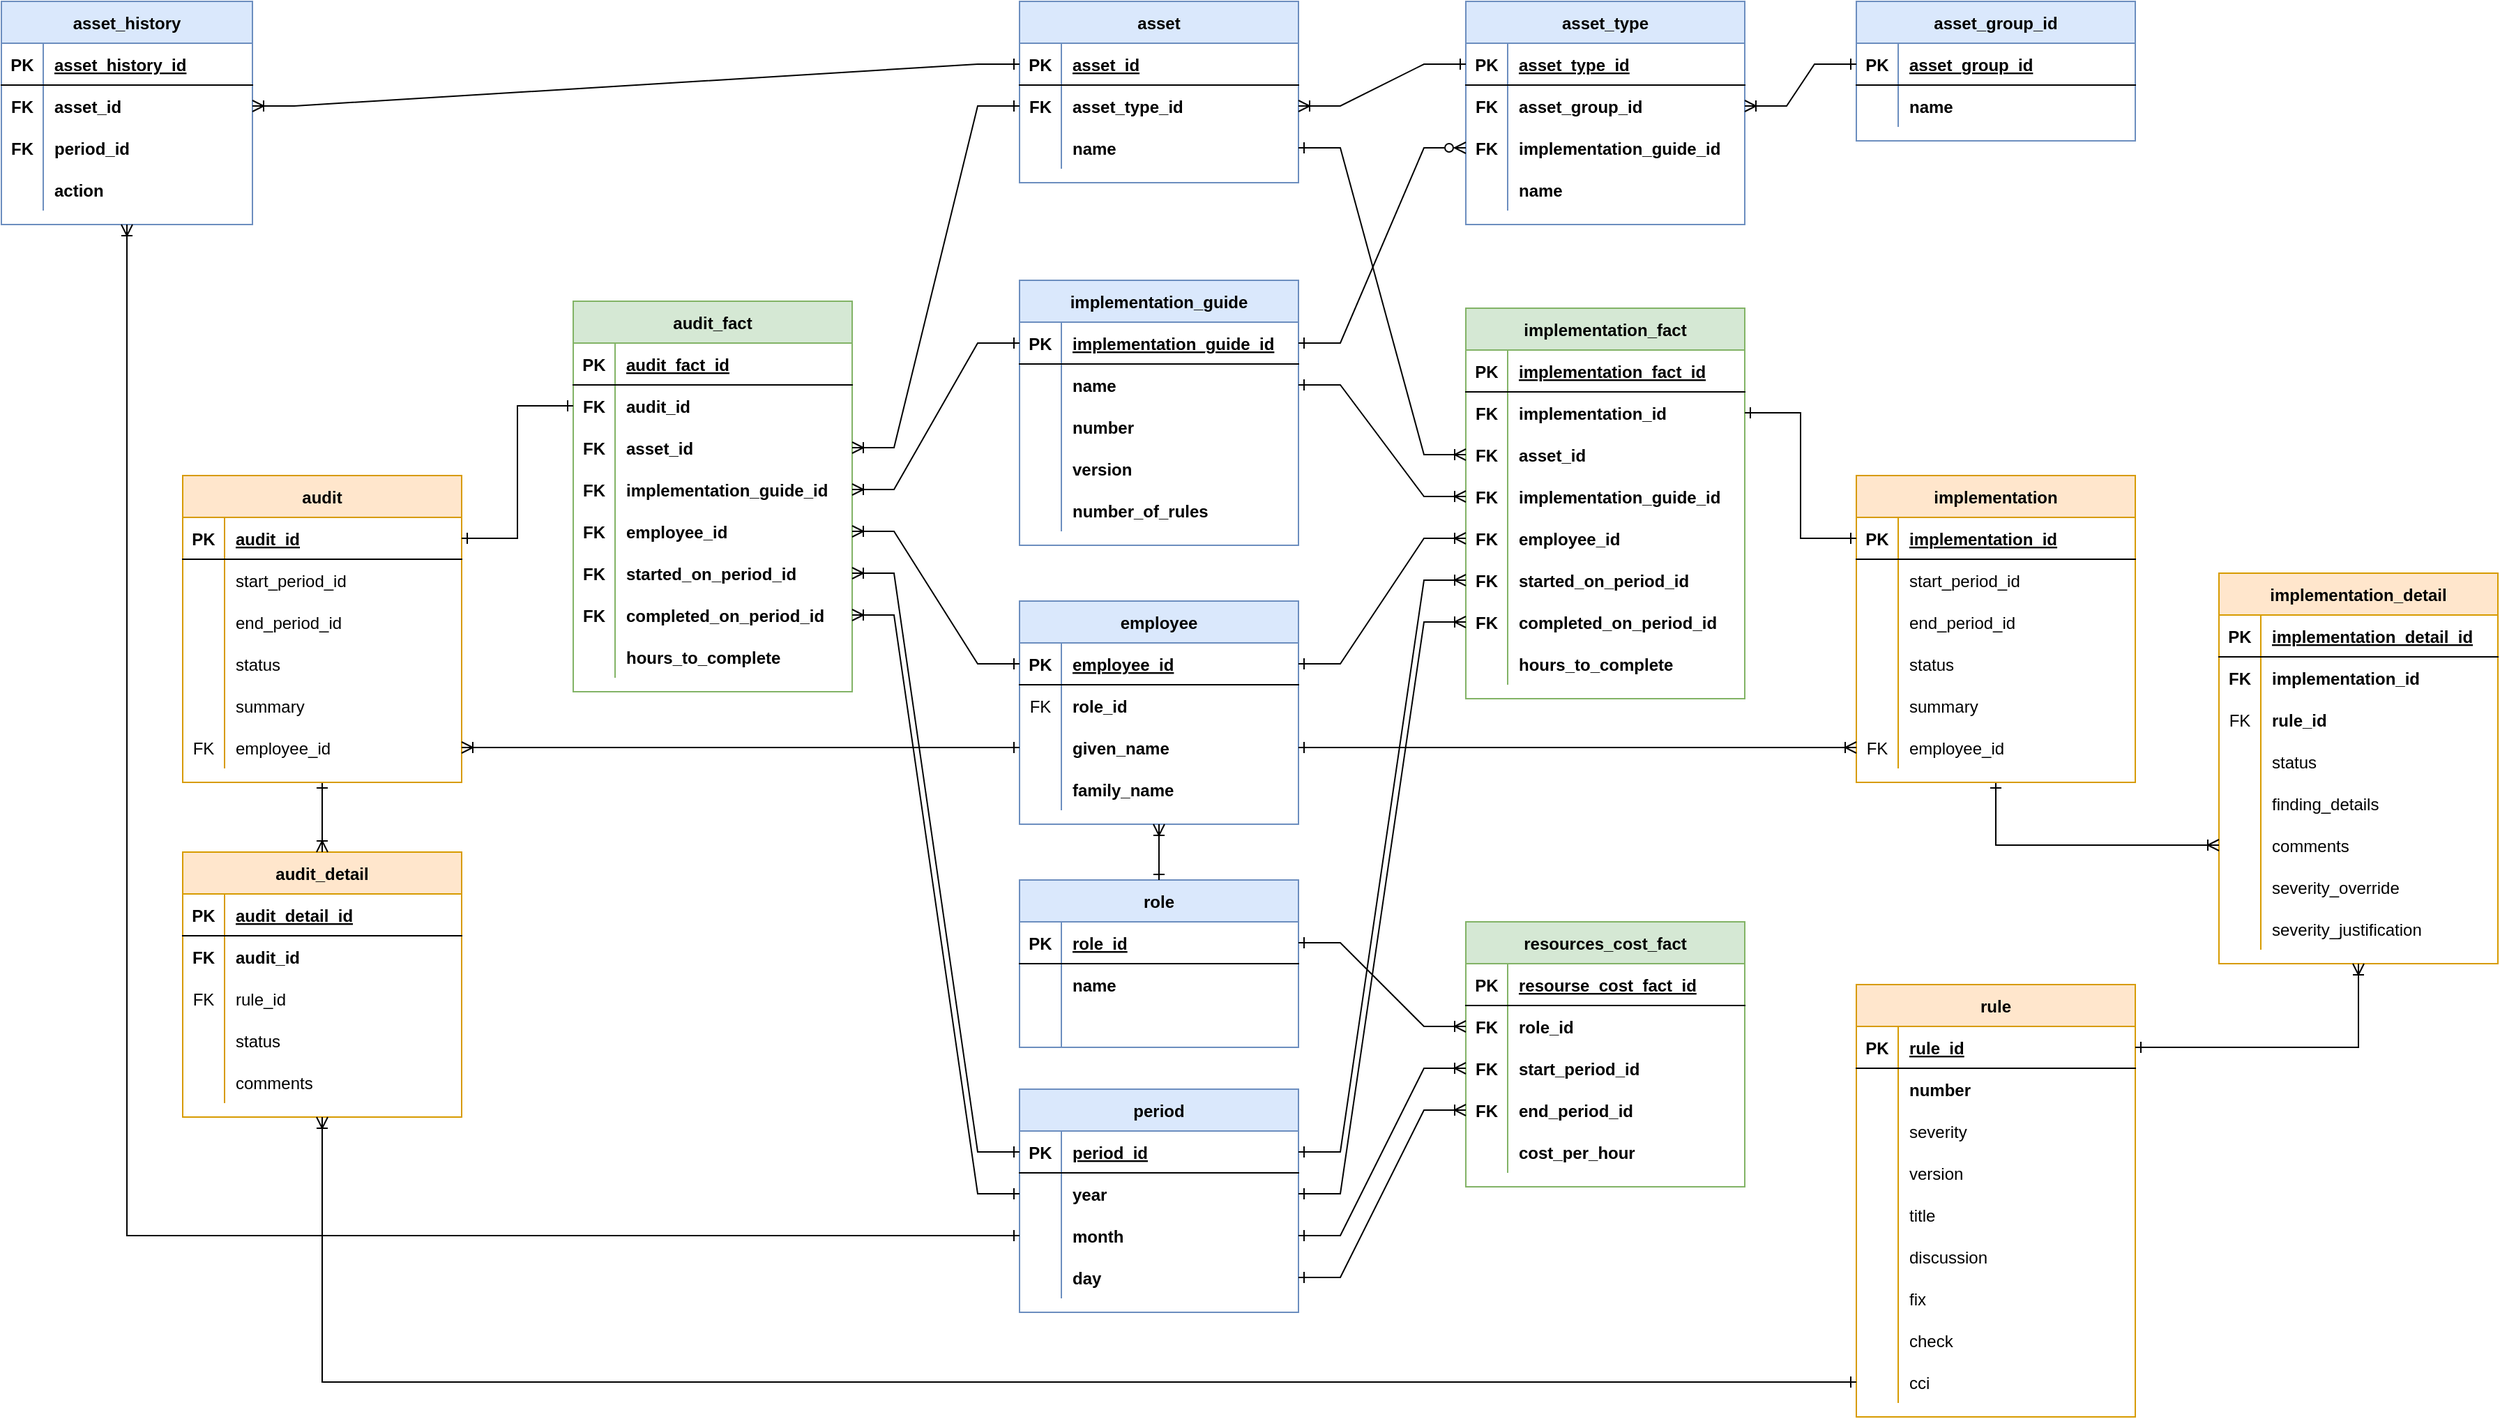 <mxfile version="15.4.0" type="device"><diagram id="R2lEEEUBdFMjLlhIrx00" name="Page-1"><mxGraphModel dx="780" dy="1059" grid="1" gridSize="10" guides="1" tooltips="1" connect="1" arrows="1" fold="1" page="1" pageScale="1" pageWidth="1700" pageHeight="1100" math="0" shadow="0" extFonts="Permanent Marker^https://fonts.googleapis.com/css?family=Permanent+Marker"><root><mxCell id="0"/><mxCell id="1" parent="0"/><mxCell id="TRSMR20zxTXtuXoLM2tv-1" value="implementation_fact" style="shape=table;startSize=30;container=1;collapsible=1;childLayout=tableLayout;fixedRows=1;rowLines=0;fontStyle=1;align=center;resizeLast=1;fillColor=#d5e8d4;strokeColor=#82b366;" parent="1" vertex="1"><mxGeometry x="1160" y="260" width="200" height="280" as="geometry"/></mxCell><mxCell id="TRSMR20zxTXtuXoLM2tv-2" value="" style="shape=partialRectangle;collapsible=0;dropTarget=0;pointerEvents=0;fillColor=none;top=0;left=0;bottom=1;right=0;points=[[0,0.5],[1,0.5]];portConstraint=eastwest;" parent="TRSMR20zxTXtuXoLM2tv-1" vertex="1"><mxGeometry y="30" width="200" height="30" as="geometry"/></mxCell><mxCell id="TRSMR20zxTXtuXoLM2tv-3" value="PK" style="shape=partialRectangle;connectable=0;fillColor=none;top=0;left=0;bottom=0;right=0;fontStyle=1;overflow=hidden;" parent="TRSMR20zxTXtuXoLM2tv-2" vertex="1"><mxGeometry width="30" height="30" as="geometry"><mxRectangle width="30" height="30" as="alternateBounds"/></mxGeometry></mxCell><mxCell id="TRSMR20zxTXtuXoLM2tv-4" value="implementation_fact_id" style="shape=partialRectangle;connectable=0;fillColor=none;top=0;left=0;bottom=0;right=0;align=left;spacingLeft=6;fontStyle=5;overflow=hidden;" parent="TRSMR20zxTXtuXoLM2tv-2" vertex="1"><mxGeometry x="30" width="170" height="30" as="geometry"><mxRectangle width="170" height="30" as="alternateBounds"/></mxGeometry></mxCell><mxCell id="sk7hTPGneF8ss3u_5HOb-232" value="" style="shape=partialRectangle;collapsible=0;dropTarget=0;pointerEvents=0;fillColor=none;top=0;left=0;bottom=0;right=0;points=[[0,0.5],[1,0.5]];portConstraint=eastwest;" parent="TRSMR20zxTXtuXoLM2tv-1" vertex="1"><mxGeometry y="60" width="200" height="30" as="geometry"/></mxCell><mxCell id="sk7hTPGneF8ss3u_5HOb-233" value="FK" style="shape=partialRectangle;connectable=0;fillColor=none;top=0;left=0;bottom=0;right=0;fontStyle=1;overflow=hidden;" parent="sk7hTPGneF8ss3u_5HOb-232" vertex="1"><mxGeometry width="30" height="30" as="geometry"><mxRectangle width="30" height="30" as="alternateBounds"/></mxGeometry></mxCell><mxCell id="sk7hTPGneF8ss3u_5HOb-234" value="implementation_id" style="shape=partialRectangle;connectable=0;fillColor=none;top=0;left=0;bottom=0;right=0;align=left;spacingLeft=6;fontStyle=1;overflow=hidden;" parent="sk7hTPGneF8ss3u_5HOb-232" vertex="1"><mxGeometry x="30" width="170" height="30" as="geometry"><mxRectangle width="170" height="30" as="alternateBounds"/></mxGeometry></mxCell><mxCell id="TRSMR20zxTXtuXoLM2tv-5" value="" style="shape=partialRectangle;collapsible=0;dropTarget=0;pointerEvents=0;fillColor=none;top=0;left=0;bottom=0;right=0;points=[[0,0.5],[1,0.5]];portConstraint=eastwest;" parent="TRSMR20zxTXtuXoLM2tv-1" vertex="1"><mxGeometry y="90" width="200" height="30" as="geometry"/></mxCell><mxCell id="TRSMR20zxTXtuXoLM2tv-6" value="FK" style="shape=partialRectangle;connectable=0;fillColor=none;top=0;left=0;bottom=0;right=0;editable=1;overflow=hidden;fontStyle=1" parent="TRSMR20zxTXtuXoLM2tv-5" vertex="1"><mxGeometry width="30" height="30" as="geometry"><mxRectangle width="30" height="30" as="alternateBounds"/></mxGeometry></mxCell><mxCell id="TRSMR20zxTXtuXoLM2tv-7" value="asset_id" style="shape=partialRectangle;connectable=0;fillColor=none;top=0;left=0;bottom=0;right=0;align=left;spacingLeft=6;overflow=hidden;fontStyle=1" parent="TRSMR20zxTXtuXoLM2tv-5" vertex="1"><mxGeometry x="30" width="170" height="30" as="geometry"><mxRectangle width="170" height="30" as="alternateBounds"/></mxGeometry></mxCell><mxCell id="TRSMR20zxTXtuXoLM2tv-8" value="" style="shape=partialRectangle;collapsible=0;dropTarget=0;pointerEvents=0;fillColor=none;top=0;left=0;bottom=0;right=0;points=[[0,0.5],[1,0.5]];portConstraint=eastwest;" parent="TRSMR20zxTXtuXoLM2tv-1" vertex="1"><mxGeometry y="120" width="200" height="30" as="geometry"/></mxCell><mxCell id="TRSMR20zxTXtuXoLM2tv-9" value="FK" style="shape=partialRectangle;connectable=0;fillColor=none;top=0;left=0;bottom=0;right=0;editable=1;overflow=hidden;fontStyle=1" parent="TRSMR20zxTXtuXoLM2tv-8" vertex="1"><mxGeometry width="30" height="30" as="geometry"><mxRectangle width="30" height="30" as="alternateBounds"/></mxGeometry></mxCell><mxCell id="TRSMR20zxTXtuXoLM2tv-10" value="implementation_guide_id" style="shape=partialRectangle;connectable=0;fillColor=none;top=0;left=0;bottom=0;right=0;align=left;spacingLeft=6;overflow=hidden;fontStyle=1" parent="TRSMR20zxTXtuXoLM2tv-8" vertex="1"><mxGeometry x="30" width="170" height="30" as="geometry"><mxRectangle width="170" height="30" as="alternateBounds"/></mxGeometry></mxCell><mxCell id="TRSMR20zxTXtuXoLM2tv-11" value="" style="shape=partialRectangle;collapsible=0;dropTarget=0;pointerEvents=0;fillColor=none;top=0;left=0;bottom=0;right=0;points=[[0,0.5],[1,0.5]];portConstraint=eastwest;" parent="TRSMR20zxTXtuXoLM2tv-1" vertex="1"><mxGeometry y="150" width="200" height="30" as="geometry"/></mxCell><mxCell id="TRSMR20zxTXtuXoLM2tv-12" value="FK" style="shape=partialRectangle;connectable=0;fillColor=none;top=0;left=0;bottom=0;right=0;editable=1;overflow=hidden;fontStyle=1" parent="TRSMR20zxTXtuXoLM2tv-11" vertex="1"><mxGeometry width="30" height="30" as="geometry"><mxRectangle width="30" height="30" as="alternateBounds"/></mxGeometry></mxCell><mxCell id="TRSMR20zxTXtuXoLM2tv-13" value="employee_id" style="shape=partialRectangle;connectable=0;fillColor=none;top=0;left=0;bottom=0;right=0;align=left;spacingLeft=6;overflow=hidden;fontStyle=1" parent="TRSMR20zxTXtuXoLM2tv-11" vertex="1"><mxGeometry x="30" width="170" height="30" as="geometry"><mxRectangle width="170" height="30" as="alternateBounds"/></mxGeometry></mxCell><mxCell id="Ul-p7xwoCHxZ8r_lz_B9-1" value="" style="shape=partialRectangle;collapsible=0;dropTarget=0;pointerEvents=0;fillColor=none;top=0;left=0;bottom=0;right=0;points=[[0,0.5],[1,0.5]];portConstraint=eastwest;" parent="TRSMR20zxTXtuXoLM2tv-1" vertex="1"><mxGeometry y="180" width="200" height="30" as="geometry"/></mxCell><mxCell id="Ul-p7xwoCHxZ8r_lz_B9-2" value="FK" style="shape=partialRectangle;connectable=0;fillColor=none;top=0;left=0;bottom=0;right=0;fontStyle=1;overflow=hidden;" parent="Ul-p7xwoCHxZ8r_lz_B9-1" vertex="1"><mxGeometry width="30" height="30" as="geometry"><mxRectangle width="30" height="30" as="alternateBounds"/></mxGeometry></mxCell><mxCell id="Ul-p7xwoCHxZ8r_lz_B9-3" value="started_on_period_id" style="shape=partialRectangle;connectable=0;fillColor=none;top=0;left=0;bottom=0;right=0;align=left;spacingLeft=6;fontStyle=1;overflow=hidden;" parent="Ul-p7xwoCHxZ8r_lz_B9-1" vertex="1"><mxGeometry x="30" width="170" height="30" as="geometry"><mxRectangle width="170" height="30" as="alternateBounds"/></mxGeometry></mxCell><mxCell id="TRSMR20zxTXtuXoLM2tv-17" value="" style="shape=partialRectangle;collapsible=0;dropTarget=0;pointerEvents=0;fillColor=none;top=0;left=0;bottom=0;right=0;points=[[0,0.5],[1,0.5]];portConstraint=eastwest;" parent="TRSMR20zxTXtuXoLM2tv-1" vertex="1"><mxGeometry y="210" width="200" height="30" as="geometry"/></mxCell><mxCell id="TRSMR20zxTXtuXoLM2tv-18" value="FK" style="shape=partialRectangle;connectable=0;fillColor=none;top=0;left=0;bottom=0;right=0;editable=1;overflow=hidden;fontStyle=1" parent="TRSMR20zxTXtuXoLM2tv-17" vertex="1"><mxGeometry width="30" height="30" as="geometry"><mxRectangle width="30" height="30" as="alternateBounds"/></mxGeometry></mxCell><mxCell id="TRSMR20zxTXtuXoLM2tv-19" value="completed_on_period_id" style="shape=partialRectangle;connectable=0;fillColor=none;top=0;left=0;bottom=0;right=0;align=left;spacingLeft=6;overflow=hidden;fontStyle=1" parent="TRSMR20zxTXtuXoLM2tv-17" vertex="1"><mxGeometry x="30" width="170" height="30" as="geometry"><mxRectangle width="170" height="30" as="alternateBounds"/></mxGeometry></mxCell><mxCell id="TRSMR20zxTXtuXoLM2tv-14" value="" style="shape=partialRectangle;collapsible=0;dropTarget=0;pointerEvents=0;fillColor=none;top=0;left=0;bottom=0;right=0;points=[[0,0.5],[1,0.5]];portConstraint=eastwest;" parent="TRSMR20zxTXtuXoLM2tv-1" vertex="1"><mxGeometry y="240" width="200" height="30" as="geometry"/></mxCell><mxCell id="TRSMR20zxTXtuXoLM2tv-15" value="" style="shape=partialRectangle;connectable=0;fillColor=none;top=0;left=0;bottom=0;right=0;editable=1;overflow=hidden;" parent="TRSMR20zxTXtuXoLM2tv-14" vertex="1"><mxGeometry width="30" height="30" as="geometry"><mxRectangle width="30" height="30" as="alternateBounds"/></mxGeometry></mxCell><mxCell id="TRSMR20zxTXtuXoLM2tv-16" value="hours_to_complete" style="shape=partialRectangle;connectable=0;fillColor=none;top=0;left=0;bottom=0;right=0;align=left;spacingLeft=6;overflow=hidden;fontStyle=1" parent="TRSMR20zxTXtuXoLM2tv-14" vertex="1"><mxGeometry x="30" width="170" height="30" as="geometry"><mxRectangle width="170" height="30" as="alternateBounds"/></mxGeometry></mxCell><mxCell id="TRSMR20zxTXtuXoLM2tv-20" value="period" style="shape=table;startSize=30;container=1;collapsible=1;childLayout=tableLayout;fixedRows=1;rowLines=0;fontStyle=1;align=center;resizeLast=1;fillColor=#dae8fc;strokeColor=#6c8ebf;" parent="1" vertex="1"><mxGeometry x="840" y="820" width="200" height="160" as="geometry"/></mxCell><mxCell id="TRSMR20zxTXtuXoLM2tv-21" value="" style="shape=partialRectangle;collapsible=0;dropTarget=0;pointerEvents=0;fillColor=none;top=0;left=0;bottom=1;right=0;points=[[0,0.5],[1,0.5]];portConstraint=eastwest;" parent="TRSMR20zxTXtuXoLM2tv-20" vertex="1"><mxGeometry y="30" width="200" height="30" as="geometry"/></mxCell><mxCell id="TRSMR20zxTXtuXoLM2tv-22" value="PK" style="shape=partialRectangle;connectable=0;fillColor=none;top=0;left=0;bottom=0;right=0;fontStyle=1;overflow=hidden;" parent="TRSMR20zxTXtuXoLM2tv-21" vertex="1"><mxGeometry width="30" height="30" as="geometry"><mxRectangle width="30" height="30" as="alternateBounds"/></mxGeometry></mxCell><mxCell id="TRSMR20zxTXtuXoLM2tv-23" value="period_id" style="shape=partialRectangle;connectable=0;fillColor=none;top=0;left=0;bottom=0;right=0;align=left;spacingLeft=6;fontStyle=5;overflow=hidden;" parent="TRSMR20zxTXtuXoLM2tv-21" vertex="1"><mxGeometry x="30" width="170" height="30" as="geometry"><mxRectangle width="170" height="30" as="alternateBounds"/></mxGeometry></mxCell><mxCell id="TRSMR20zxTXtuXoLM2tv-24" value="" style="shape=partialRectangle;collapsible=0;dropTarget=0;pointerEvents=0;fillColor=none;top=0;left=0;bottom=0;right=0;points=[[0,0.5],[1,0.5]];portConstraint=eastwest;" parent="TRSMR20zxTXtuXoLM2tv-20" vertex="1"><mxGeometry y="60" width="200" height="30" as="geometry"/></mxCell><mxCell id="TRSMR20zxTXtuXoLM2tv-25" value="" style="shape=partialRectangle;connectable=0;fillColor=none;top=0;left=0;bottom=0;right=0;editable=1;overflow=hidden;" parent="TRSMR20zxTXtuXoLM2tv-24" vertex="1"><mxGeometry width="30" height="30" as="geometry"><mxRectangle width="30" height="30" as="alternateBounds"/></mxGeometry></mxCell><mxCell id="TRSMR20zxTXtuXoLM2tv-26" value="year" style="shape=partialRectangle;connectable=0;fillColor=none;top=0;left=0;bottom=0;right=0;align=left;spacingLeft=6;overflow=hidden;fontStyle=1" parent="TRSMR20zxTXtuXoLM2tv-24" vertex="1"><mxGeometry x="30" width="170" height="30" as="geometry"><mxRectangle width="170" height="30" as="alternateBounds"/></mxGeometry></mxCell><mxCell id="TRSMR20zxTXtuXoLM2tv-27" value="" style="shape=partialRectangle;collapsible=0;dropTarget=0;pointerEvents=0;fillColor=none;top=0;left=0;bottom=0;right=0;points=[[0,0.5],[1,0.5]];portConstraint=eastwest;" parent="TRSMR20zxTXtuXoLM2tv-20" vertex="1"><mxGeometry y="90" width="200" height="30" as="geometry"/></mxCell><mxCell id="TRSMR20zxTXtuXoLM2tv-28" value="" style="shape=partialRectangle;connectable=0;fillColor=none;top=0;left=0;bottom=0;right=0;editable=1;overflow=hidden;" parent="TRSMR20zxTXtuXoLM2tv-27" vertex="1"><mxGeometry width="30" height="30" as="geometry"><mxRectangle width="30" height="30" as="alternateBounds"/></mxGeometry></mxCell><mxCell id="TRSMR20zxTXtuXoLM2tv-29" value="month" style="shape=partialRectangle;connectable=0;fillColor=none;top=0;left=0;bottom=0;right=0;align=left;spacingLeft=6;overflow=hidden;fontStyle=1" parent="TRSMR20zxTXtuXoLM2tv-27" vertex="1"><mxGeometry x="30" width="170" height="30" as="geometry"><mxRectangle width="170" height="30" as="alternateBounds"/></mxGeometry></mxCell><mxCell id="sk7hTPGneF8ss3u_5HOb-15" value="" style="shape=partialRectangle;collapsible=0;dropTarget=0;pointerEvents=0;fillColor=none;top=0;left=0;bottom=0;right=0;points=[[0,0.5],[1,0.5]];portConstraint=eastwest;" parent="TRSMR20zxTXtuXoLM2tv-20" vertex="1"><mxGeometry y="120" width="200" height="30" as="geometry"/></mxCell><mxCell id="sk7hTPGneF8ss3u_5HOb-16" value="" style="shape=partialRectangle;connectable=0;fillColor=none;top=0;left=0;bottom=0;right=0;editable=1;overflow=hidden;" parent="sk7hTPGneF8ss3u_5HOb-15" vertex="1"><mxGeometry width="30" height="30" as="geometry"><mxRectangle width="30" height="30" as="alternateBounds"/></mxGeometry></mxCell><mxCell id="sk7hTPGneF8ss3u_5HOb-17" value="day" style="shape=partialRectangle;connectable=0;fillColor=none;top=0;left=0;bottom=0;right=0;align=left;spacingLeft=6;overflow=hidden;fontStyle=1" parent="sk7hTPGneF8ss3u_5HOb-15" vertex="1"><mxGeometry x="30" width="170" height="30" as="geometry"><mxRectangle width="170" height="30" as="alternateBounds"/></mxGeometry></mxCell><mxCell id="TRSMR20zxTXtuXoLM2tv-33" value="" style="edgeStyle=entityRelationEdgeStyle;fontSize=12;html=1;endArrow=ERoneToMany;rounded=0;exitX=1;exitY=0.5;exitDx=0;exitDy=0;entryX=0;entryY=0.5;entryDx=0;entryDy=0;startArrow=ERone;startFill=0;" parent="1" source="TRSMR20zxTXtuXoLM2tv-24" target="TRSMR20zxTXtuXoLM2tv-17" edge="1"><mxGeometry width="100" height="100" relative="1" as="geometry"><mxPoint x="720" y="450" as="sourcePoint"/><mxPoint x="820" y="350" as="targetPoint"/></mxGeometry></mxCell><mxCell id="TRSMR20zxTXtuXoLM2tv-34" value="audit_fact" style="shape=table;startSize=30;container=1;collapsible=1;childLayout=tableLayout;fixedRows=1;rowLines=0;fontStyle=1;align=center;resizeLast=1;fillColor=#d5e8d4;strokeColor=#82b366;" parent="1" vertex="1"><mxGeometry x="520" y="255" width="200" height="280" as="geometry"/></mxCell><mxCell id="TRSMR20zxTXtuXoLM2tv-35" value="" style="shape=partialRectangle;collapsible=0;dropTarget=0;pointerEvents=0;fillColor=none;top=0;left=0;bottom=1;right=0;points=[[0,0.5],[1,0.5]];portConstraint=eastwest;" parent="TRSMR20zxTXtuXoLM2tv-34" vertex="1"><mxGeometry y="30" width="200" height="30" as="geometry"/></mxCell><mxCell id="TRSMR20zxTXtuXoLM2tv-36" value="PK" style="shape=partialRectangle;connectable=0;fillColor=none;top=0;left=0;bottom=0;right=0;fontStyle=1;overflow=hidden;" parent="TRSMR20zxTXtuXoLM2tv-35" vertex="1"><mxGeometry width="30" height="30" as="geometry"><mxRectangle width="30" height="30" as="alternateBounds"/></mxGeometry></mxCell><mxCell id="TRSMR20zxTXtuXoLM2tv-37" value="audit_fact_id" style="shape=partialRectangle;connectable=0;fillColor=none;top=0;left=0;bottom=0;right=0;align=left;spacingLeft=6;fontStyle=5;overflow=hidden;" parent="TRSMR20zxTXtuXoLM2tv-35" vertex="1"><mxGeometry x="30" width="170" height="30" as="geometry"><mxRectangle width="170" height="30" as="alternateBounds"/></mxGeometry></mxCell><mxCell id="sk7hTPGneF8ss3u_5HOb-215" value="" style="shape=partialRectangle;collapsible=0;dropTarget=0;pointerEvents=0;fillColor=none;top=0;left=0;bottom=0;right=0;points=[[0,0.5],[1,0.5]];portConstraint=eastwest;" parent="TRSMR20zxTXtuXoLM2tv-34" vertex="1"><mxGeometry y="60" width="200" height="30" as="geometry"/></mxCell><mxCell id="sk7hTPGneF8ss3u_5HOb-216" value="FK" style="shape=partialRectangle;connectable=0;fillColor=none;top=0;left=0;bottom=0;right=0;fontStyle=1;overflow=hidden;" parent="sk7hTPGneF8ss3u_5HOb-215" vertex="1"><mxGeometry width="30" height="30" as="geometry"><mxRectangle width="30" height="30" as="alternateBounds"/></mxGeometry></mxCell><mxCell id="sk7hTPGneF8ss3u_5HOb-217" value="audit_id" style="shape=partialRectangle;connectable=0;fillColor=none;top=0;left=0;bottom=0;right=0;align=left;spacingLeft=6;fontStyle=1;overflow=hidden;" parent="sk7hTPGneF8ss3u_5HOb-215" vertex="1"><mxGeometry x="30" width="170" height="30" as="geometry"><mxRectangle width="170" height="30" as="alternateBounds"/></mxGeometry></mxCell><mxCell id="TRSMR20zxTXtuXoLM2tv-38" value="" style="shape=partialRectangle;collapsible=0;dropTarget=0;pointerEvents=0;fillColor=none;top=0;left=0;bottom=0;right=0;points=[[0,0.5],[1,0.5]];portConstraint=eastwest;" parent="TRSMR20zxTXtuXoLM2tv-34" vertex="1"><mxGeometry y="90" width="200" height="30" as="geometry"/></mxCell><mxCell id="TRSMR20zxTXtuXoLM2tv-39" value="FK" style="shape=partialRectangle;connectable=0;fillColor=none;top=0;left=0;bottom=0;right=0;editable=1;overflow=hidden;fontStyle=1" parent="TRSMR20zxTXtuXoLM2tv-38" vertex="1"><mxGeometry width="30" height="30" as="geometry"><mxRectangle width="30" height="30" as="alternateBounds"/></mxGeometry></mxCell><mxCell id="TRSMR20zxTXtuXoLM2tv-40" value="asset_id" style="shape=partialRectangle;connectable=0;fillColor=none;top=0;left=0;bottom=0;right=0;align=left;spacingLeft=6;overflow=hidden;fontStyle=1" parent="TRSMR20zxTXtuXoLM2tv-38" vertex="1"><mxGeometry x="30" width="170" height="30" as="geometry"><mxRectangle width="170" height="30" as="alternateBounds"/></mxGeometry></mxCell><mxCell id="TRSMR20zxTXtuXoLM2tv-41" value="" style="shape=partialRectangle;collapsible=0;dropTarget=0;pointerEvents=0;fillColor=none;top=0;left=0;bottom=0;right=0;points=[[0,0.5],[1,0.5]];portConstraint=eastwest;" parent="TRSMR20zxTXtuXoLM2tv-34" vertex="1"><mxGeometry y="120" width="200" height="30" as="geometry"/></mxCell><mxCell id="TRSMR20zxTXtuXoLM2tv-42" value="FK" style="shape=partialRectangle;connectable=0;fillColor=none;top=0;left=0;bottom=0;right=0;editable=1;overflow=hidden;fontStyle=1" parent="TRSMR20zxTXtuXoLM2tv-41" vertex="1"><mxGeometry width="30" height="30" as="geometry"><mxRectangle width="30" height="30" as="alternateBounds"/></mxGeometry></mxCell><mxCell id="TRSMR20zxTXtuXoLM2tv-43" value="implementation_guide_id" style="shape=partialRectangle;connectable=0;fillColor=none;top=0;left=0;bottom=0;right=0;align=left;spacingLeft=6;overflow=hidden;fontStyle=1" parent="TRSMR20zxTXtuXoLM2tv-41" vertex="1"><mxGeometry x="30" width="170" height="30" as="geometry"><mxRectangle width="170" height="30" as="alternateBounds"/></mxGeometry></mxCell><mxCell id="TRSMR20zxTXtuXoLM2tv-44" value="" style="shape=partialRectangle;collapsible=0;dropTarget=0;pointerEvents=0;fillColor=none;top=0;left=0;bottom=0;right=0;points=[[0,0.5],[1,0.5]];portConstraint=eastwest;" parent="TRSMR20zxTXtuXoLM2tv-34" vertex="1"><mxGeometry y="150" width="200" height="30" as="geometry"/></mxCell><mxCell id="TRSMR20zxTXtuXoLM2tv-45" value="FK" style="shape=partialRectangle;connectable=0;fillColor=none;top=0;left=0;bottom=0;right=0;editable=1;overflow=hidden;fontStyle=1" parent="TRSMR20zxTXtuXoLM2tv-44" vertex="1"><mxGeometry width="30" height="30" as="geometry"><mxRectangle width="30" height="30" as="alternateBounds"/></mxGeometry></mxCell><mxCell id="TRSMR20zxTXtuXoLM2tv-46" value="employee_id" style="shape=partialRectangle;connectable=0;fillColor=none;top=0;left=0;bottom=0;right=0;align=left;spacingLeft=6;overflow=hidden;fontStyle=1" parent="TRSMR20zxTXtuXoLM2tv-44" vertex="1"><mxGeometry x="30" width="170" height="30" as="geometry"><mxRectangle width="170" height="30" as="alternateBounds"/></mxGeometry></mxCell><mxCell id="Ul-p7xwoCHxZ8r_lz_B9-5" value="" style="shape=partialRectangle;collapsible=0;dropTarget=0;pointerEvents=0;fillColor=none;top=0;left=0;bottom=0;right=0;points=[[0,0.5],[1,0.5]];portConstraint=eastwest;" parent="TRSMR20zxTXtuXoLM2tv-34" vertex="1"><mxGeometry y="180" width="200" height="30" as="geometry"/></mxCell><mxCell id="Ul-p7xwoCHxZ8r_lz_B9-6" value="FK" style="shape=partialRectangle;connectable=0;fillColor=none;top=0;left=0;bottom=0;right=0;fontStyle=1;overflow=hidden;" parent="Ul-p7xwoCHxZ8r_lz_B9-5" vertex="1"><mxGeometry width="30" height="30" as="geometry"><mxRectangle width="30" height="30" as="alternateBounds"/></mxGeometry></mxCell><mxCell id="Ul-p7xwoCHxZ8r_lz_B9-7" value="started_on_period_id" style="shape=partialRectangle;connectable=0;fillColor=none;top=0;left=0;bottom=0;right=0;align=left;spacingLeft=6;fontStyle=1;overflow=hidden;" parent="Ul-p7xwoCHxZ8r_lz_B9-5" vertex="1"><mxGeometry x="30" width="170" height="30" as="geometry"><mxRectangle width="170" height="30" as="alternateBounds"/></mxGeometry></mxCell><mxCell id="TRSMR20zxTXtuXoLM2tv-47" value="" style="shape=partialRectangle;collapsible=0;dropTarget=0;pointerEvents=0;fillColor=none;top=0;left=0;bottom=0;right=0;points=[[0,0.5],[1,0.5]];portConstraint=eastwest;" parent="TRSMR20zxTXtuXoLM2tv-34" vertex="1"><mxGeometry y="210" width="200" height="30" as="geometry"/></mxCell><mxCell id="TRSMR20zxTXtuXoLM2tv-48" value="FK" style="shape=partialRectangle;connectable=0;fillColor=none;top=0;left=0;bottom=0;right=0;editable=1;overflow=hidden;fontStyle=1" parent="TRSMR20zxTXtuXoLM2tv-47" vertex="1"><mxGeometry width="30" height="30" as="geometry"><mxRectangle width="30" height="30" as="alternateBounds"/></mxGeometry></mxCell><mxCell id="TRSMR20zxTXtuXoLM2tv-49" value="completed_on_period_id" style="shape=partialRectangle;connectable=0;fillColor=none;top=0;left=0;bottom=0;right=0;align=left;spacingLeft=6;overflow=hidden;fontStyle=1" parent="TRSMR20zxTXtuXoLM2tv-47" vertex="1"><mxGeometry x="30" width="170" height="30" as="geometry"><mxRectangle width="170" height="30" as="alternateBounds"/></mxGeometry></mxCell><mxCell id="TRSMR20zxTXtuXoLM2tv-50" value="" style="shape=partialRectangle;collapsible=0;dropTarget=0;pointerEvents=0;fillColor=none;top=0;left=0;bottom=0;right=0;points=[[0,0.5],[1,0.5]];portConstraint=eastwest;" parent="TRSMR20zxTXtuXoLM2tv-34" vertex="1"><mxGeometry y="240" width="200" height="30" as="geometry"/></mxCell><mxCell id="TRSMR20zxTXtuXoLM2tv-51" value="" style="shape=partialRectangle;connectable=0;fillColor=none;top=0;left=0;bottom=0;right=0;editable=1;overflow=hidden;" parent="TRSMR20zxTXtuXoLM2tv-50" vertex="1"><mxGeometry width="30" height="30" as="geometry"><mxRectangle width="30" height="30" as="alternateBounds"/></mxGeometry></mxCell><mxCell id="TRSMR20zxTXtuXoLM2tv-52" value="hours_to_complete" style="shape=partialRectangle;connectable=0;fillColor=none;top=0;left=0;bottom=0;right=0;align=left;spacingLeft=6;overflow=hidden;fontStyle=1" parent="TRSMR20zxTXtuXoLM2tv-50" vertex="1"><mxGeometry x="30" width="170" height="30" as="geometry"><mxRectangle width="170" height="30" as="alternateBounds"/></mxGeometry></mxCell><mxCell id="TRSMR20zxTXtuXoLM2tv-53" value="implementation_guide" style="shape=table;startSize=30;container=1;collapsible=1;childLayout=tableLayout;fixedRows=1;rowLines=0;fontStyle=1;align=center;resizeLast=1;fillColor=#dae8fc;strokeColor=#6c8ebf;" parent="1" vertex="1"><mxGeometry x="840" y="240" width="200" height="190" as="geometry"/></mxCell><mxCell id="TRSMR20zxTXtuXoLM2tv-54" value="" style="shape=partialRectangle;collapsible=0;dropTarget=0;pointerEvents=0;fillColor=none;top=0;left=0;bottom=1;right=0;points=[[0,0.5],[1,0.5]];portConstraint=eastwest;" parent="TRSMR20zxTXtuXoLM2tv-53" vertex="1"><mxGeometry y="30" width="200" height="30" as="geometry"/></mxCell><mxCell id="TRSMR20zxTXtuXoLM2tv-55" value="PK" style="shape=partialRectangle;connectable=0;fillColor=none;top=0;left=0;bottom=0;right=0;fontStyle=1;overflow=hidden;" parent="TRSMR20zxTXtuXoLM2tv-54" vertex="1"><mxGeometry width="30" height="30" as="geometry"><mxRectangle width="30" height="30" as="alternateBounds"/></mxGeometry></mxCell><mxCell id="TRSMR20zxTXtuXoLM2tv-56" value="implementation_guide_id" style="shape=partialRectangle;connectable=0;fillColor=none;top=0;left=0;bottom=0;right=0;align=left;spacingLeft=6;fontStyle=5;overflow=hidden;" parent="TRSMR20zxTXtuXoLM2tv-54" vertex="1"><mxGeometry x="30" width="170" height="30" as="geometry"><mxRectangle width="170" height="30" as="alternateBounds"/></mxGeometry></mxCell><mxCell id="TRSMR20zxTXtuXoLM2tv-57" value="" style="shape=partialRectangle;collapsible=0;dropTarget=0;pointerEvents=0;fillColor=none;top=0;left=0;bottom=0;right=0;points=[[0,0.5],[1,0.5]];portConstraint=eastwest;" parent="TRSMR20zxTXtuXoLM2tv-53" vertex="1"><mxGeometry y="60" width="200" height="30" as="geometry"/></mxCell><mxCell id="TRSMR20zxTXtuXoLM2tv-58" value="" style="shape=partialRectangle;connectable=0;fillColor=none;top=0;left=0;bottom=0;right=0;editable=1;overflow=hidden;" parent="TRSMR20zxTXtuXoLM2tv-57" vertex="1"><mxGeometry width="30" height="30" as="geometry"><mxRectangle width="30" height="30" as="alternateBounds"/></mxGeometry></mxCell><mxCell id="TRSMR20zxTXtuXoLM2tv-59" value="name" style="shape=partialRectangle;connectable=0;fillColor=none;top=0;left=0;bottom=0;right=0;align=left;spacingLeft=6;overflow=hidden;fontStyle=1" parent="TRSMR20zxTXtuXoLM2tv-57" vertex="1"><mxGeometry x="30" width="170" height="30" as="geometry"><mxRectangle width="170" height="30" as="alternateBounds"/></mxGeometry></mxCell><mxCell id="TRSMR20zxTXtuXoLM2tv-60" value="" style="shape=partialRectangle;collapsible=0;dropTarget=0;pointerEvents=0;fillColor=none;top=0;left=0;bottom=0;right=0;points=[[0,0.5],[1,0.5]];portConstraint=eastwest;" parent="TRSMR20zxTXtuXoLM2tv-53" vertex="1"><mxGeometry y="90" width="200" height="30" as="geometry"/></mxCell><mxCell id="TRSMR20zxTXtuXoLM2tv-61" value="" style="shape=partialRectangle;connectable=0;fillColor=none;top=0;left=0;bottom=0;right=0;editable=1;overflow=hidden;" parent="TRSMR20zxTXtuXoLM2tv-60" vertex="1"><mxGeometry width="30" height="30" as="geometry"><mxRectangle width="30" height="30" as="alternateBounds"/></mxGeometry></mxCell><mxCell id="TRSMR20zxTXtuXoLM2tv-62" value="number" style="shape=partialRectangle;connectable=0;fillColor=none;top=0;left=0;bottom=0;right=0;align=left;spacingLeft=6;overflow=hidden;fontStyle=1" parent="TRSMR20zxTXtuXoLM2tv-60" vertex="1"><mxGeometry x="30" width="170" height="30" as="geometry"><mxRectangle width="170" height="30" as="alternateBounds"/></mxGeometry></mxCell><mxCell id="sk7hTPGneF8ss3u_5HOb-12" value="" style="shape=partialRectangle;collapsible=0;dropTarget=0;pointerEvents=0;fillColor=none;top=0;left=0;bottom=0;right=0;points=[[0,0.5],[1,0.5]];portConstraint=eastwest;" parent="TRSMR20zxTXtuXoLM2tv-53" vertex="1"><mxGeometry y="120" width="200" height="30" as="geometry"/></mxCell><mxCell id="sk7hTPGneF8ss3u_5HOb-13" value="" style="shape=partialRectangle;connectable=0;fillColor=none;top=0;left=0;bottom=0;right=0;editable=1;overflow=hidden;" parent="sk7hTPGneF8ss3u_5HOb-12" vertex="1"><mxGeometry width="30" height="30" as="geometry"><mxRectangle width="30" height="30" as="alternateBounds"/></mxGeometry></mxCell><mxCell id="sk7hTPGneF8ss3u_5HOb-14" value="version" style="shape=partialRectangle;connectable=0;fillColor=none;top=0;left=0;bottom=0;right=0;align=left;spacingLeft=6;overflow=hidden;fontStyle=1" parent="sk7hTPGneF8ss3u_5HOb-12" vertex="1"><mxGeometry x="30" width="170" height="30" as="geometry"><mxRectangle width="170" height="30" as="alternateBounds"/></mxGeometry></mxCell><mxCell id="sk7hTPGneF8ss3u_5HOb-1" value="" style="shape=partialRectangle;collapsible=0;dropTarget=0;pointerEvents=0;fillColor=none;top=0;left=0;bottom=0;right=0;points=[[0,0.5],[1,0.5]];portConstraint=eastwest;" parent="TRSMR20zxTXtuXoLM2tv-53" vertex="1"><mxGeometry y="150" width="200" height="30" as="geometry"/></mxCell><mxCell id="sk7hTPGneF8ss3u_5HOb-2" value="" style="shape=partialRectangle;connectable=0;fillColor=none;top=0;left=0;bottom=0;right=0;editable=1;overflow=hidden;" parent="sk7hTPGneF8ss3u_5HOb-1" vertex="1"><mxGeometry width="30" height="30" as="geometry"><mxRectangle width="30" height="30" as="alternateBounds"/></mxGeometry></mxCell><mxCell id="sk7hTPGneF8ss3u_5HOb-3" value="number_of_rules" style="shape=partialRectangle;connectable=0;fillColor=none;top=0;left=0;bottom=0;right=0;align=left;spacingLeft=6;overflow=hidden;fontStyle=1" parent="sk7hTPGneF8ss3u_5HOb-1" vertex="1"><mxGeometry x="30" width="170" height="30" as="geometry"><mxRectangle width="170" height="30" as="alternateBounds"/></mxGeometry></mxCell><mxCell id="TRSMR20zxTXtuXoLM2tv-85" value="" style="edgeStyle=entityRelationEdgeStyle;fontSize=12;html=1;endArrow=ERoneToMany;rounded=0;entryX=1;entryY=0.5;entryDx=0;entryDy=0;startArrow=ERone;startFill=0;exitX=0;exitY=0.5;exitDx=0;exitDy=0;" parent="1" source="TRSMR20zxTXtuXoLM2tv-24" target="TRSMR20zxTXtuXoLM2tv-47" edge="1"><mxGeometry width="100" height="100" relative="1" as="geometry"><mxPoint x="1030" y="640" as="sourcePoint"/><mxPoint x="1140" y="505" as="targetPoint"/></mxGeometry></mxCell><mxCell id="TRSMR20zxTXtuXoLM2tv-86" value="" style="edgeStyle=entityRelationEdgeStyle;fontSize=12;html=1;endArrow=ERoneToMany;rounded=0;exitX=0;exitY=0.5;exitDx=0;exitDy=0;entryX=1;entryY=0.5;entryDx=0;entryDy=0;startArrow=ERone;startFill=0;" parent="1" source="TRSMR20zxTXtuXoLM2tv-54" target="TRSMR20zxTXtuXoLM2tv-41" edge="1"><mxGeometry width="100" height="100" relative="1" as="geometry"><mxPoint x="850" y="795" as="sourcePoint"/><mxPoint x="730" y="505" as="targetPoint"/></mxGeometry></mxCell><mxCell id="TRSMR20zxTXtuXoLM2tv-87" value="" style="edgeStyle=entityRelationEdgeStyle;fontSize=12;html=1;endArrow=ERoneToMany;rounded=0;exitX=1;exitY=0.5;exitDx=0;exitDy=0;entryX=0;entryY=0.5;entryDx=0;entryDy=0;startArrow=ERone;startFill=0;" parent="1" source="TRSMR20zxTXtuXoLM2tv-57" target="TRSMR20zxTXtuXoLM2tv-8" edge="1"><mxGeometry width="100" height="100" relative="1" as="geometry"><mxPoint x="840" y="225" as="sourcePoint"/><mxPoint x="730" y="445" as="targetPoint"/></mxGeometry></mxCell><mxCell id="TRSMR20zxTXtuXoLM2tv-88" value="employee" style="shape=table;startSize=30;container=1;collapsible=1;childLayout=tableLayout;fixedRows=1;rowLines=0;fontStyle=1;align=center;resizeLast=1;fillColor=#dae8fc;strokeColor=#6c8ebf;" parent="1" vertex="1"><mxGeometry x="840" y="470" width="200" height="160" as="geometry"/></mxCell><mxCell id="TRSMR20zxTXtuXoLM2tv-89" value="" style="shape=partialRectangle;collapsible=0;dropTarget=0;pointerEvents=0;fillColor=none;top=0;left=0;bottom=1;right=0;points=[[0,0.5],[1,0.5]];portConstraint=eastwest;" parent="TRSMR20zxTXtuXoLM2tv-88" vertex="1"><mxGeometry y="30" width="200" height="30" as="geometry"/></mxCell><mxCell id="TRSMR20zxTXtuXoLM2tv-90" value="PK" style="shape=partialRectangle;connectable=0;fillColor=none;top=0;left=0;bottom=0;right=0;fontStyle=1;overflow=hidden;" parent="TRSMR20zxTXtuXoLM2tv-89" vertex="1"><mxGeometry width="30" height="30" as="geometry"><mxRectangle width="30" height="30" as="alternateBounds"/></mxGeometry></mxCell><mxCell id="TRSMR20zxTXtuXoLM2tv-91" value="employee_id" style="shape=partialRectangle;connectable=0;fillColor=none;top=0;left=0;bottom=0;right=0;align=left;spacingLeft=6;fontStyle=5;overflow=hidden;" parent="TRSMR20zxTXtuXoLM2tv-89" vertex="1"><mxGeometry x="30" width="170" height="30" as="geometry"><mxRectangle width="170" height="30" as="alternateBounds"/></mxGeometry></mxCell><mxCell id="TRSMR20zxTXtuXoLM2tv-150" value="" style="shape=partialRectangle;collapsible=0;dropTarget=0;pointerEvents=0;fillColor=none;top=0;left=0;bottom=0;right=0;points=[[0,0.5],[1,0.5]];portConstraint=eastwest;" parent="TRSMR20zxTXtuXoLM2tv-88" vertex="1"><mxGeometry y="60" width="200" height="30" as="geometry"/></mxCell><mxCell id="TRSMR20zxTXtuXoLM2tv-151" value="FK" style="shape=partialRectangle;connectable=0;fillColor=none;top=0;left=0;bottom=0;right=0;fontStyle=0;overflow=hidden;" parent="TRSMR20zxTXtuXoLM2tv-150" vertex="1"><mxGeometry width="30" height="30" as="geometry"><mxRectangle width="30" height="30" as="alternateBounds"/></mxGeometry></mxCell><mxCell id="TRSMR20zxTXtuXoLM2tv-152" value="role_id" style="shape=partialRectangle;connectable=0;fillColor=none;top=0;left=0;bottom=0;right=0;align=left;spacingLeft=6;fontStyle=1;overflow=hidden;" parent="TRSMR20zxTXtuXoLM2tv-150" vertex="1"><mxGeometry x="30" width="170" height="30" as="geometry"><mxRectangle width="170" height="30" as="alternateBounds"/></mxGeometry></mxCell><mxCell id="TRSMR20zxTXtuXoLM2tv-92" value="" style="shape=partialRectangle;collapsible=0;dropTarget=0;pointerEvents=0;fillColor=none;top=0;left=0;bottom=0;right=0;points=[[0,0.5],[1,0.5]];portConstraint=eastwest;" parent="TRSMR20zxTXtuXoLM2tv-88" vertex="1"><mxGeometry y="90" width="200" height="30" as="geometry"/></mxCell><mxCell id="TRSMR20zxTXtuXoLM2tv-93" value="" style="shape=partialRectangle;connectable=0;fillColor=none;top=0;left=0;bottom=0;right=0;editable=1;overflow=hidden;" parent="TRSMR20zxTXtuXoLM2tv-92" vertex="1"><mxGeometry width="30" height="30" as="geometry"><mxRectangle width="30" height="30" as="alternateBounds"/></mxGeometry></mxCell><mxCell id="TRSMR20zxTXtuXoLM2tv-94" value="given_name" style="shape=partialRectangle;connectable=0;fillColor=none;top=0;left=0;bottom=0;right=0;align=left;spacingLeft=6;overflow=hidden;fontStyle=1" parent="TRSMR20zxTXtuXoLM2tv-92" vertex="1"><mxGeometry x="30" width="170" height="30" as="geometry"><mxRectangle width="170" height="30" as="alternateBounds"/></mxGeometry></mxCell><mxCell id="TRSMR20zxTXtuXoLM2tv-95" value="" style="shape=partialRectangle;collapsible=0;dropTarget=0;pointerEvents=0;fillColor=none;top=0;left=0;bottom=0;right=0;points=[[0,0.5],[1,0.5]];portConstraint=eastwest;" parent="TRSMR20zxTXtuXoLM2tv-88" vertex="1"><mxGeometry y="120" width="200" height="30" as="geometry"/></mxCell><mxCell id="TRSMR20zxTXtuXoLM2tv-96" value="" style="shape=partialRectangle;connectable=0;fillColor=none;top=0;left=0;bottom=0;right=0;editable=1;overflow=hidden;" parent="TRSMR20zxTXtuXoLM2tv-95" vertex="1"><mxGeometry width="30" height="30" as="geometry"><mxRectangle width="30" height="30" as="alternateBounds"/></mxGeometry></mxCell><mxCell id="TRSMR20zxTXtuXoLM2tv-97" value="family_name" style="shape=partialRectangle;connectable=0;fillColor=none;top=0;left=0;bottom=0;right=0;align=left;spacingLeft=6;overflow=hidden;fontStyle=1" parent="TRSMR20zxTXtuXoLM2tv-95" vertex="1"><mxGeometry x="30" width="170" height="30" as="geometry"><mxRectangle width="170" height="30" as="alternateBounds"/></mxGeometry></mxCell><mxCell id="TRSMR20zxTXtuXoLM2tv-98" value="" style="edgeStyle=entityRelationEdgeStyle;fontSize=12;html=1;endArrow=ERoneToMany;rounded=0;exitX=0;exitY=0.5;exitDx=0;exitDy=0;entryX=1;entryY=0.5;entryDx=0;entryDy=0;startArrow=ERone;startFill=0;" parent="1" source="TRSMR20zxTXtuXoLM2tv-89" target="TRSMR20zxTXtuXoLM2tv-44" edge="1"><mxGeometry width="100" height="100" relative="1" as="geometry"><mxPoint x="850" y="795" as="sourcePoint"/><mxPoint x="730" y="505" as="targetPoint"/></mxGeometry></mxCell><mxCell id="TRSMR20zxTXtuXoLM2tv-99" value="" style="edgeStyle=entityRelationEdgeStyle;fontSize=12;html=1;endArrow=ERoneToMany;rounded=0;exitX=1;exitY=0.5;exitDx=0;exitDy=0;startArrow=ERone;startFill=0;" parent="1" source="TRSMR20zxTXtuXoLM2tv-89" target="TRSMR20zxTXtuXoLM2tv-11" edge="1"><mxGeometry width="100" height="100" relative="1" as="geometry"><mxPoint x="850" y="455" as="sourcePoint"/><mxPoint x="730" y="475" as="targetPoint"/></mxGeometry></mxCell><mxCell id="TRSMR20zxTXtuXoLM2tv-100" value="asset" style="shape=table;startSize=30;container=1;collapsible=1;childLayout=tableLayout;fixedRows=1;rowLines=0;fontStyle=1;align=center;resizeLast=1;fillColor=#dae8fc;strokeColor=#6c8ebf;" parent="1" vertex="1"><mxGeometry x="840" y="40" width="200" height="130" as="geometry"/></mxCell><mxCell id="TRSMR20zxTXtuXoLM2tv-101" value="" style="shape=partialRectangle;collapsible=0;dropTarget=0;pointerEvents=0;fillColor=none;top=0;left=0;bottom=1;right=0;points=[[0,0.5],[1,0.5]];portConstraint=eastwest;" parent="TRSMR20zxTXtuXoLM2tv-100" vertex="1"><mxGeometry y="30" width="200" height="30" as="geometry"/></mxCell><mxCell id="TRSMR20zxTXtuXoLM2tv-102" value="PK" style="shape=partialRectangle;connectable=0;fillColor=none;top=0;left=0;bottom=0;right=0;fontStyle=1;overflow=hidden;" parent="TRSMR20zxTXtuXoLM2tv-101" vertex="1"><mxGeometry width="30" height="30" as="geometry"><mxRectangle width="30" height="30" as="alternateBounds"/></mxGeometry></mxCell><mxCell id="TRSMR20zxTXtuXoLM2tv-103" value="asset_id" style="shape=partialRectangle;connectable=0;fillColor=none;top=0;left=0;bottom=0;right=0;align=left;spacingLeft=6;fontStyle=5;overflow=hidden;" parent="TRSMR20zxTXtuXoLM2tv-101" vertex="1"><mxGeometry x="30" width="170" height="30" as="geometry"><mxRectangle width="170" height="30" as="alternateBounds"/></mxGeometry></mxCell><mxCell id="TRSMR20zxTXtuXoLM2tv-104" value="" style="shape=partialRectangle;collapsible=0;dropTarget=0;pointerEvents=0;fillColor=none;top=0;left=0;bottom=0;right=0;points=[[0,0.5],[1,0.5]];portConstraint=eastwest;" parent="TRSMR20zxTXtuXoLM2tv-100" vertex="1"><mxGeometry y="60" width="200" height="30" as="geometry"/></mxCell><mxCell id="TRSMR20zxTXtuXoLM2tv-105" value="FK" style="shape=partialRectangle;connectable=0;fillColor=none;top=0;left=0;bottom=0;right=0;editable=1;overflow=hidden;fontStyle=1" parent="TRSMR20zxTXtuXoLM2tv-104" vertex="1"><mxGeometry width="30" height="30" as="geometry"><mxRectangle width="30" height="30" as="alternateBounds"/></mxGeometry></mxCell><mxCell id="TRSMR20zxTXtuXoLM2tv-106" value="asset_type_id" style="shape=partialRectangle;connectable=0;fillColor=none;top=0;left=0;bottom=0;right=0;align=left;spacingLeft=6;overflow=hidden;fontStyle=1" parent="TRSMR20zxTXtuXoLM2tv-104" vertex="1"><mxGeometry x="30" width="170" height="30" as="geometry"><mxRectangle width="170" height="30" as="alternateBounds"/></mxGeometry></mxCell><mxCell id="TRSMR20zxTXtuXoLM2tv-107" value="" style="shape=partialRectangle;collapsible=0;dropTarget=0;pointerEvents=0;fillColor=none;top=0;left=0;bottom=0;right=0;points=[[0,0.5],[1,0.5]];portConstraint=eastwest;" parent="TRSMR20zxTXtuXoLM2tv-100" vertex="1"><mxGeometry y="90" width="200" height="30" as="geometry"/></mxCell><mxCell id="TRSMR20zxTXtuXoLM2tv-108" value="" style="shape=partialRectangle;connectable=0;fillColor=none;top=0;left=0;bottom=0;right=0;editable=1;overflow=hidden;" parent="TRSMR20zxTXtuXoLM2tv-107" vertex="1"><mxGeometry width="30" height="30" as="geometry"><mxRectangle width="30" height="30" as="alternateBounds"/></mxGeometry></mxCell><mxCell id="TRSMR20zxTXtuXoLM2tv-109" value="name" style="shape=partialRectangle;connectable=0;fillColor=none;top=0;left=0;bottom=0;right=0;align=left;spacingLeft=6;overflow=hidden;fontStyle=1" parent="TRSMR20zxTXtuXoLM2tv-107" vertex="1"><mxGeometry x="30" width="170" height="30" as="geometry"><mxRectangle width="170" height="30" as="alternateBounds"/></mxGeometry></mxCell><mxCell id="TRSMR20zxTXtuXoLM2tv-113" value="asset_type" style="shape=table;startSize=30;container=1;collapsible=1;childLayout=tableLayout;fixedRows=1;rowLines=0;fontStyle=1;align=center;resizeLast=1;fillColor=#dae8fc;strokeColor=#6c8ebf;" parent="1" vertex="1"><mxGeometry x="1160" y="40" width="200" height="160" as="geometry"/></mxCell><mxCell id="TRSMR20zxTXtuXoLM2tv-114" value="" style="shape=partialRectangle;collapsible=0;dropTarget=0;pointerEvents=0;fillColor=none;top=0;left=0;bottom=1;right=0;points=[[0,0.5],[1,0.5]];portConstraint=eastwest;" parent="TRSMR20zxTXtuXoLM2tv-113" vertex="1"><mxGeometry y="30" width="200" height="30" as="geometry"/></mxCell><mxCell id="TRSMR20zxTXtuXoLM2tv-115" value="PK" style="shape=partialRectangle;connectable=0;fillColor=none;top=0;left=0;bottom=0;right=0;fontStyle=1;overflow=hidden;" parent="TRSMR20zxTXtuXoLM2tv-114" vertex="1"><mxGeometry width="30" height="30" as="geometry"><mxRectangle width="30" height="30" as="alternateBounds"/></mxGeometry></mxCell><mxCell id="TRSMR20zxTXtuXoLM2tv-116" value="asset_type_id" style="shape=partialRectangle;connectable=0;fillColor=none;top=0;left=0;bottom=0;right=0;align=left;spacingLeft=6;fontStyle=5;overflow=hidden;" parent="TRSMR20zxTXtuXoLM2tv-114" vertex="1"><mxGeometry x="30" width="170" height="30" as="geometry"><mxRectangle width="170" height="30" as="alternateBounds"/></mxGeometry></mxCell><mxCell id="TRSMR20zxTXtuXoLM2tv-117" value="" style="shape=partialRectangle;collapsible=0;dropTarget=0;pointerEvents=0;fillColor=none;top=0;left=0;bottom=0;right=0;points=[[0,0.5],[1,0.5]];portConstraint=eastwest;" parent="TRSMR20zxTXtuXoLM2tv-113" vertex="1"><mxGeometry y="60" width="200" height="30" as="geometry"/></mxCell><mxCell id="TRSMR20zxTXtuXoLM2tv-118" value="FK" style="shape=partialRectangle;connectable=0;fillColor=none;top=0;left=0;bottom=0;right=0;editable=1;overflow=hidden;fontStyle=1" parent="TRSMR20zxTXtuXoLM2tv-117" vertex="1"><mxGeometry width="30" height="30" as="geometry"><mxRectangle width="30" height="30" as="alternateBounds"/></mxGeometry></mxCell><mxCell id="TRSMR20zxTXtuXoLM2tv-119" value="asset_group_id" style="shape=partialRectangle;connectable=0;fillColor=none;top=0;left=0;bottom=0;right=0;align=left;spacingLeft=6;overflow=hidden;fontStyle=1" parent="TRSMR20zxTXtuXoLM2tv-117" vertex="1"><mxGeometry x="30" width="170" height="30" as="geometry"><mxRectangle width="170" height="30" as="alternateBounds"/></mxGeometry></mxCell><mxCell id="sk7hTPGneF8ss3u_5HOb-59" value="" style="shape=partialRectangle;collapsible=0;dropTarget=0;pointerEvents=0;fillColor=none;top=0;left=0;bottom=0;right=0;points=[[0,0.5],[1,0.5]];portConstraint=eastwest;" parent="TRSMR20zxTXtuXoLM2tv-113" vertex="1"><mxGeometry y="90" width="200" height="30" as="geometry"/></mxCell><mxCell id="sk7hTPGneF8ss3u_5HOb-60" value="FK" style="shape=partialRectangle;connectable=0;fillColor=none;top=0;left=0;bottom=0;right=0;fontStyle=1;overflow=hidden;" parent="sk7hTPGneF8ss3u_5HOb-59" vertex="1"><mxGeometry width="30" height="30" as="geometry"><mxRectangle width="30" height="30" as="alternateBounds"/></mxGeometry></mxCell><mxCell id="sk7hTPGneF8ss3u_5HOb-61" value="implementation_guide_id" style="shape=partialRectangle;connectable=0;fillColor=none;top=0;left=0;bottom=0;right=0;align=left;spacingLeft=6;fontStyle=1;overflow=hidden;" parent="sk7hTPGneF8ss3u_5HOb-59" vertex="1"><mxGeometry x="30" width="170" height="30" as="geometry"><mxRectangle width="170" height="30" as="alternateBounds"/></mxGeometry></mxCell><mxCell id="TRSMR20zxTXtuXoLM2tv-120" value="" style="shape=partialRectangle;collapsible=0;dropTarget=0;pointerEvents=0;fillColor=none;top=0;left=0;bottom=0;right=0;points=[[0,0.5],[1,0.5]];portConstraint=eastwest;" parent="TRSMR20zxTXtuXoLM2tv-113" vertex="1"><mxGeometry y="120" width="200" height="30" as="geometry"/></mxCell><mxCell id="TRSMR20zxTXtuXoLM2tv-121" value="" style="shape=partialRectangle;connectable=0;fillColor=none;top=0;left=0;bottom=0;right=0;editable=1;overflow=hidden;" parent="TRSMR20zxTXtuXoLM2tv-120" vertex="1"><mxGeometry width="30" height="30" as="geometry"><mxRectangle width="30" height="30" as="alternateBounds"/></mxGeometry></mxCell><mxCell id="TRSMR20zxTXtuXoLM2tv-122" value="name" style="shape=partialRectangle;connectable=0;fillColor=none;top=0;left=0;bottom=0;right=0;align=left;spacingLeft=6;overflow=hidden;fontStyle=1" parent="TRSMR20zxTXtuXoLM2tv-120" vertex="1"><mxGeometry x="30" width="170" height="30" as="geometry"><mxRectangle width="170" height="30" as="alternateBounds"/></mxGeometry></mxCell><mxCell id="TRSMR20zxTXtuXoLM2tv-126" value="" style="edgeStyle=entityRelationEdgeStyle;fontSize=12;html=1;endArrow=ERoneToMany;rounded=0;exitX=0;exitY=0.5;exitDx=0;exitDy=0;entryX=1;entryY=0.5;entryDx=0;entryDy=0;startArrow=ERone;startFill=0;" parent="1" source="TRSMR20zxTXtuXoLM2tv-104" target="TRSMR20zxTXtuXoLM2tv-38" edge="1"><mxGeometry width="100" height="100" relative="1" as="geometry"><mxPoint x="850" y="295" as="sourcePoint"/><mxPoint x="730" y="445" as="targetPoint"/></mxGeometry></mxCell><mxCell id="TRSMR20zxTXtuXoLM2tv-127" value="" style="edgeStyle=entityRelationEdgeStyle;fontSize=12;html=1;endArrow=ERoneToMany;rounded=0;entryX=0;entryY=0.5;entryDx=0;entryDy=0;startArrow=ERone;startFill=0;" parent="1" source="TRSMR20zxTXtuXoLM2tv-107" target="TRSMR20zxTXtuXoLM2tv-5" edge="1"><mxGeometry width="100" height="100" relative="1" as="geometry"><mxPoint x="850" y="125" as="sourcePoint"/><mxPoint x="730" y="415" as="targetPoint"/></mxGeometry></mxCell><mxCell id="TRSMR20zxTXtuXoLM2tv-128" value="" style="edgeStyle=entityRelationEdgeStyle;fontSize=12;html=1;endArrow=ERoneToMany;rounded=0;exitX=0;exitY=0.5;exitDx=0;exitDy=0;entryX=1;entryY=0.5;entryDx=0;entryDy=0;startArrow=ERone;startFill=0;" parent="1" source="TRSMR20zxTXtuXoLM2tv-114" target="TRSMR20zxTXtuXoLM2tv-104" edge="1"><mxGeometry width="100" height="100" relative="1" as="geometry"><mxPoint x="1050" y="125" as="sourcePoint"/><mxPoint x="1170" y="415" as="targetPoint"/></mxGeometry></mxCell><mxCell id="TRSMR20zxTXtuXoLM2tv-129" value="asset_group_id" style="shape=table;startSize=30;container=1;collapsible=1;childLayout=tableLayout;fixedRows=1;rowLines=0;fontStyle=1;align=center;resizeLast=1;fillColor=#dae8fc;strokeColor=#6c8ebf;" parent="1" vertex="1"><mxGeometry x="1440" y="40" width="200" height="100" as="geometry"/></mxCell><mxCell id="TRSMR20zxTXtuXoLM2tv-130" value="" style="shape=partialRectangle;collapsible=0;dropTarget=0;pointerEvents=0;fillColor=none;top=0;left=0;bottom=1;right=0;points=[[0,0.5],[1,0.5]];portConstraint=eastwest;" parent="TRSMR20zxTXtuXoLM2tv-129" vertex="1"><mxGeometry y="30" width="200" height="30" as="geometry"/></mxCell><mxCell id="TRSMR20zxTXtuXoLM2tv-131" value="PK" style="shape=partialRectangle;connectable=0;fillColor=none;top=0;left=0;bottom=0;right=0;fontStyle=1;overflow=hidden;" parent="TRSMR20zxTXtuXoLM2tv-130" vertex="1"><mxGeometry width="30" height="30" as="geometry"><mxRectangle width="30" height="30" as="alternateBounds"/></mxGeometry></mxCell><mxCell id="TRSMR20zxTXtuXoLM2tv-132" value="asset_group_id" style="shape=partialRectangle;connectable=0;fillColor=none;top=0;left=0;bottom=0;right=0;align=left;spacingLeft=6;fontStyle=5;overflow=hidden;" parent="TRSMR20zxTXtuXoLM2tv-130" vertex="1"><mxGeometry x="30" width="170" height="30" as="geometry"><mxRectangle width="170" height="30" as="alternateBounds"/></mxGeometry></mxCell><mxCell id="TRSMR20zxTXtuXoLM2tv-136" value="" style="shape=partialRectangle;collapsible=0;dropTarget=0;pointerEvents=0;fillColor=none;top=0;left=0;bottom=0;right=0;points=[[0,0.5],[1,0.5]];portConstraint=eastwest;" parent="TRSMR20zxTXtuXoLM2tv-129" vertex="1"><mxGeometry y="60" width="200" height="30" as="geometry"/></mxCell><mxCell id="TRSMR20zxTXtuXoLM2tv-137" value="" style="shape=partialRectangle;connectable=0;fillColor=none;top=0;left=0;bottom=0;right=0;editable=1;overflow=hidden;" parent="TRSMR20zxTXtuXoLM2tv-136" vertex="1"><mxGeometry width="30" height="30" as="geometry"><mxRectangle width="30" height="30" as="alternateBounds"/></mxGeometry></mxCell><mxCell id="TRSMR20zxTXtuXoLM2tv-138" value="name" style="shape=partialRectangle;connectable=0;fillColor=none;top=0;left=0;bottom=0;right=0;align=left;spacingLeft=6;overflow=hidden;fontStyle=1" parent="TRSMR20zxTXtuXoLM2tv-136" vertex="1"><mxGeometry x="30" width="170" height="30" as="geometry"><mxRectangle width="170" height="30" as="alternateBounds"/></mxGeometry></mxCell><mxCell id="TRSMR20zxTXtuXoLM2tv-139" value="" style="edgeStyle=entityRelationEdgeStyle;fontSize=12;html=1;endArrow=ERoneToMany;rounded=0;entryX=1;entryY=0.5;entryDx=0;entryDy=0;startArrow=ERone;startFill=0;" parent="1" source="TRSMR20zxTXtuXoLM2tv-130" target="TRSMR20zxTXtuXoLM2tv-117" edge="1"><mxGeometry width="100" height="100" relative="1" as="geometry"><mxPoint x="1170" y="125" as="sourcePoint"/><mxPoint x="1050" y="155" as="targetPoint"/></mxGeometry></mxCell><mxCell id="TRSMR20zxTXtuXoLM2tv-140" value="role" style="shape=table;startSize=30;container=1;collapsible=1;childLayout=tableLayout;fixedRows=1;rowLines=0;fontStyle=1;align=center;resizeLast=1;fillColor=#dae8fc;strokeColor=#6c8ebf;" parent="1" vertex="1"><mxGeometry x="840" y="670" width="200" height="120" as="geometry"/></mxCell><mxCell id="TRSMR20zxTXtuXoLM2tv-141" value="" style="shape=partialRectangle;collapsible=0;dropTarget=0;pointerEvents=0;fillColor=none;top=0;left=0;bottom=1;right=0;points=[[0,0.5],[1,0.5]];portConstraint=eastwest;" parent="TRSMR20zxTXtuXoLM2tv-140" vertex="1"><mxGeometry y="30" width="200" height="30" as="geometry"/></mxCell><mxCell id="TRSMR20zxTXtuXoLM2tv-142" value="PK" style="shape=partialRectangle;connectable=0;fillColor=none;top=0;left=0;bottom=0;right=0;fontStyle=1;overflow=hidden;" parent="TRSMR20zxTXtuXoLM2tv-141" vertex="1"><mxGeometry width="30" height="30" as="geometry"><mxRectangle width="30" height="30" as="alternateBounds"/></mxGeometry></mxCell><mxCell id="TRSMR20zxTXtuXoLM2tv-143" value="role_id" style="shape=partialRectangle;connectable=0;fillColor=none;top=0;left=0;bottom=0;right=0;align=left;spacingLeft=6;fontStyle=5;overflow=hidden;" parent="TRSMR20zxTXtuXoLM2tv-141" vertex="1"><mxGeometry x="30" width="170" height="30" as="geometry"><mxRectangle width="170" height="30" as="alternateBounds"/></mxGeometry></mxCell><mxCell id="TRSMR20zxTXtuXoLM2tv-144" value="" style="shape=partialRectangle;collapsible=0;dropTarget=0;pointerEvents=0;fillColor=none;top=0;left=0;bottom=0;right=0;points=[[0,0.5],[1,0.5]];portConstraint=eastwest;" parent="TRSMR20zxTXtuXoLM2tv-140" vertex="1"><mxGeometry y="60" width="200" height="30" as="geometry"/></mxCell><mxCell id="TRSMR20zxTXtuXoLM2tv-145" value="" style="shape=partialRectangle;connectable=0;fillColor=none;top=0;left=0;bottom=0;right=0;editable=1;overflow=hidden;" parent="TRSMR20zxTXtuXoLM2tv-144" vertex="1"><mxGeometry width="30" height="30" as="geometry"><mxRectangle width="30" height="30" as="alternateBounds"/></mxGeometry></mxCell><mxCell id="TRSMR20zxTXtuXoLM2tv-146" value="name" style="shape=partialRectangle;connectable=0;fillColor=none;top=0;left=0;bottom=0;right=0;align=left;spacingLeft=6;overflow=hidden;fontStyle=1" parent="TRSMR20zxTXtuXoLM2tv-144" vertex="1"><mxGeometry x="30" width="170" height="30" as="geometry"><mxRectangle width="170" height="30" as="alternateBounds"/></mxGeometry></mxCell><mxCell id="TRSMR20zxTXtuXoLM2tv-147" value="" style="shape=partialRectangle;collapsible=0;dropTarget=0;pointerEvents=0;fillColor=none;top=0;left=0;bottom=0;right=0;points=[[0,0.5],[1,0.5]];portConstraint=eastwest;" parent="TRSMR20zxTXtuXoLM2tv-140" vertex="1"><mxGeometry y="90" width="200" height="30" as="geometry"/></mxCell><mxCell id="TRSMR20zxTXtuXoLM2tv-148" value="" style="shape=partialRectangle;connectable=0;fillColor=none;top=0;left=0;bottom=0;right=0;editable=1;overflow=hidden;" parent="TRSMR20zxTXtuXoLM2tv-147" vertex="1"><mxGeometry width="30" height="30" as="geometry"><mxRectangle width="30" height="30" as="alternateBounds"/></mxGeometry></mxCell><mxCell id="TRSMR20zxTXtuXoLM2tv-149" value="" style="shape=partialRectangle;connectable=0;fillColor=none;top=0;left=0;bottom=0;right=0;align=left;spacingLeft=6;overflow=hidden;" parent="TRSMR20zxTXtuXoLM2tv-147" vertex="1"><mxGeometry x="30" width="170" height="30" as="geometry"><mxRectangle width="170" height="30" as="alternateBounds"/></mxGeometry></mxCell><mxCell id="TRSMR20zxTXtuXoLM2tv-153" value="" style="fontSize=12;html=1;endArrow=ERoneToMany;rounded=0;exitX=0.5;exitY=0;exitDx=0;exitDy=0;entryX=0.5;entryY=1;entryDx=0;entryDy=0;startArrow=ERone;startFill=0;" parent="1" source="TRSMR20zxTXtuXoLM2tv-140" target="TRSMR20zxTXtuXoLM2tv-88" edge="1"><mxGeometry width="100" height="100" relative="1" as="geometry"><mxPoint x="1050" y="975" as="sourcePoint"/><mxPoint x="1170" y="645" as="targetPoint"/></mxGeometry></mxCell><mxCell id="sk7hTPGneF8ss3u_5HOb-18" value="resources_cost_fact" style="shape=table;startSize=30;container=1;collapsible=1;childLayout=tableLayout;fixedRows=1;rowLines=0;fontStyle=1;align=center;resizeLast=1;fillColor=#d5e8d4;strokeColor=#82b366;" parent="1" vertex="1"><mxGeometry x="1160" y="700" width="200" height="190" as="geometry"/></mxCell><mxCell id="sk7hTPGneF8ss3u_5HOb-19" value="" style="shape=partialRectangle;collapsible=0;dropTarget=0;pointerEvents=0;fillColor=none;top=0;left=0;bottom=1;right=0;points=[[0,0.5],[1,0.5]];portConstraint=eastwest;" parent="sk7hTPGneF8ss3u_5HOb-18" vertex="1"><mxGeometry y="30" width="200" height="30" as="geometry"/></mxCell><mxCell id="sk7hTPGneF8ss3u_5HOb-20" value="PK" style="shape=partialRectangle;connectable=0;fillColor=none;top=0;left=0;bottom=0;right=0;fontStyle=1;overflow=hidden;" parent="sk7hTPGneF8ss3u_5HOb-19" vertex="1"><mxGeometry width="30" height="30" as="geometry"><mxRectangle width="30" height="30" as="alternateBounds"/></mxGeometry></mxCell><mxCell id="sk7hTPGneF8ss3u_5HOb-21" value="resourse_cost_fact_id" style="shape=partialRectangle;connectable=0;fillColor=none;top=0;left=0;bottom=0;right=0;align=left;spacingLeft=6;fontStyle=5;overflow=hidden;" parent="sk7hTPGneF8ss3u_5HOb-19" vertex="1"><mxGeometry x="30" width="170" height="30" as="geometry"><mxRectangle width="170" height="30" as="alternateBounds"/></mxGeometry></mxCell><mxCell id="sk7hTPGneF8ss3u_5HOb-34" value="" style="shape=partialRectangle;collapsible=0;dropTarget=0;pointerEvents=0;fillColor=none;top=0;left=0;bottom=0;right=0;points=[[0,0.5],[1,0.5]];portConstraint=eastwest;" parent="sk7hTPGneF8ss3u_5HOb-18" vertex="1"><mxGeometry y="60" width="200" height="30" as="geometry"/></mxCell><mxCell id="sk7hTPGneF8ss3u_5HOb-35" value="FK" style="shape=partialRectangle;connectable=0;fillColor=none;top=0;left=0;bottom=0;right=0;fontStyle=1;overflow=hidden;" parent="sk7hTPGneF8ss3u_5HOb-34" vertex="1"><mxGeometry width="30" height="30" as="geometry"><mxRectangle width="30" height="30" as="alternateBounds"/></mxGeometry></mxCell><mxCell id="sk7hTPGneF8ss3u_5HOb-36" value="role_id" style="shape=partialRectangle;connectable=0;fillColor=none;top=0;left=0;bottom=0;right=0;align=left;spacingLeft=6;fontStyle=1;overflow=hidden;" parent="sk7hTPGneF8ss3u_5HOb-34" vertex="1"><mxGeometry x="30" width="170" height="30" as="geometry"><mxRectangle width="170" height="30" as="alternateBounds"/></mxGeometry></mxCell><mxCell id="sk7hTPGneF8ss3u_5HOb-37" value="" style="shape=partialRectangle;collapsible=0;dropTarget=0;pointerEvents=0;fillColor=none;top=0;left=0;bottom=0;right=0;points=[[0,0.5],[1,0.5]];portConstraint=eastwest;" parent="sk7hTPGneF8ss3u_5HOb-18" vertex="1"><mxGeometry y="90" width="200" height="30" as="geometry"/></mxCell><mxCell id="sk7hTPGneF8ss3u_5HOb-38" value="FK" style="shape=partialRectangle;connectable=0;fillColor=none;top=0;left=0;bottom=0;right=0;fontStyle=1;overflow=hidden;" parent="sk7hTPGneF8ss3u_5HOb-37" vertex="1"><mxGeometry width="30" height="30" as="geometry"><mxRectangle width="30" height="30" as="alternateBounds"/></mxGeometry></mxCell><mxCell id="sk7hTPGneF8ss3u_5HOb-39" value="start_period_id" style="shape=partialRectangle;connectable=0;fillColor=none;top=0;left=0;bottom=0;right=0;align=left;spacingLeft=6;fontStyle=1;overflow=hidden;" parent="sk7hTPGneF8ss3u_5HOb-37" vertex="1"><mxGeometry x="30" width="170" height="30" as="geometry"><mxRectangle width="170" height="30" as="alternateBounds"/></mxGeometry></mxCell><mxCell id="sk7hTPGneF8ss3u_5HOb-31" value="" style="shape=partialRectangle;collapsible=0;dropTarget=0;pointerEvents=0;fillColor=none;top=0;left=0;bottom=0;right=0;points=[[0,0.5],[1,0.5]];portConstraint=eastwest;" parent="sk7hTPGneF8ss3u_5HOb-18" vertex="1"><mxGeometry y="120" width="200" height="30" as="geometry"/></mxCell><mxCell id="sk7hTPGneF8ss3u_5HOb-32" value="FK" style="shape=partialRectangle;connectable=0;fillColor=none;top=0;left=0;bottom=0;right=0;fontStyle=1;overflow=hidden;" parent="sk7hTPGneF8ss3u_5HOb-31" vertex="1"><mxGeometry width="30" height="30" as="geometry"><mxRectangle width="30" height="30" as="alternateBounds"/></mxGeometry></mxCell><mxCell id="sk7hTPGneF8ss3u_5HOb-33" value="end_period_id" style="shape=partialRectangle;connectable=0;fillColor=none;top=0;left=0;bottom=0;right=0;align=left;spacingLeft=6;fontStyle=1;overflow=hidden;" parent="sk7hTPGneF8ss3u_5HOb-31" vertex="1"><mxGeometry x="30" width="170" height="30" as="geometry"><mxRectangle width="170" height="30" as="alternateBounds"/></mxGeometry></mxCell><mxCell id="sk7hTPGneF8ss3u_5HOb-28" value="" style="shape=partialRectangle;collapsible=0;dropTarget=0;pointerEvents=0;fillColor=none;top=0;left=0;bottom=0;right=0;points=[[0,0.5],[1,0.5]];portConstraint=eastwest;" parent="sk7hTPGneF8ss3u_5HOb-18" vertex="1"><mxGeometry y="150" width="200" height="30" as="geometry"/></mxCell><mxCell id="sk7hTPGneF8ss3u_5HOb-29" value="" style="shape=partialRectangle;connectable=0;fillColor=none;top=0;left=0;bottom=0;right=0;editable=1;overflow=hidden;" parent="sk7hTPGneF8ss3u_5HOb-28" vertex="1"><mxGeometry width="30" height="30" as="geometry"><mxRectangle width="30" height="30" as="alternateBounds"/></mxGeometry></mxCell><mxCell id="sk7hTPGneF8ss3u_5HOb-30" value="cost_per_hour" style="shape=partialRectangle;connectable=0;fillColor=none;top=0;left=0;bottom=0;right=0;align=left;spacingLeft=6;overflow=hidden;fontStyle=1" parent="sk7hTPGneF8ss3u_5HOb-28" vertex="1"><mxGeometry x="30" width="170" height="30" as="geometry"><mxRectangle width="170" height="30" as="alternateBounds"/></mxGeometry></mxCell><mxCell id="sk7hTPGneF8ss3u_5HOb-40" value="" style="edgeStyle=entityRelationEdgeStyle;fontSize=12;html=1;endArrow=ERoneToMany;rounded=0;exitX=1;exitY=0.5;exitDx=0;exitDy=0;entryX=0;entryY=0.5;entryDx=0;entryDy=0;startArrow=ERone;startFill=0;" parent="1" source="TRSMR20zxTXtuXoLM2tv-141" target="sk7hTPGneF8ss3u_5HOb-34" edge="1"><mxGeometry width="100" height="100" relative="1" as="geometry"><mxPoint x="1050" y="975" as="sourcePoint"/><mxPoint x="1170" y="505" as="targetPoint"/></mxGeometry></mxCell><mxCell id="sk7hTPGneF8ss3u_5HOb-57" value="" style="edgeStyle=entityRelationEdgeStyle;fontSize=12;html=1;endArrow=ERoneToMany;rounded=0;entryX=0;entryY=0.5;entryDx=0;entryDy=0;startArrow=ERone;startFill=0;" parent="1" source="TRSMR20zxTXtuXoLM2tv-27" target="sk7hTPGneF8ss3u_5HOb-37" edge="1"><mxGeometry width="100" height="100" relative="1" as="geometry"><mxPoint x="1050" y="975" as="sourcePoint"/><mxPoint x="1170" y="505" as="targetPoint"/></mxGeometry></mxCell><mxCell id="sk7hTPGneF8ss3u_5HOb-58" value="" style="edgeStyle=entityRelationEdgeStyle;fontSize=12;html=1;endArrow=ERoneToMany;rounded=0;entryX=0;entryY=0.5;entryDx=0;entryDy=0;startArrow=ERone;startFill=0;exitX=1;exitY=0.5;exitDx=0;exitDy=0;" parent="1" source="sk7hTPGneF8ss3u_5HOb-15" target="sk7hTPGneF8ss3u_5HOb-31" edge="1"><mxGeometry width="100" height="100" relative="1" as="geometry"><mxPoint x="1050" y="1005" as="sourcePoint"/><mxPoint x="1240" y="875" as="targetPoint"/></mxGeometry></mxCell><mxCell id="sk7hTPGneF8ss3u_5HOb-62" value="" style="edgeStyle=entityRelationEdgeStyle;fontSize=12;html=1;endArrow=ERone;rounded=0;startArrow=ERzeroToMany;startFill=1;entryX=1;entryY=0.5;entryDx=0;entryDy=0;endFill=0;" parent="1" source="sk7hTPGneF8ss3u_5HOb-59" target="TRSMR20zxTXtuXoLM2tv-54" edge="1"><mxGeometry width="100" height="100" relative="1" as="geometry"><mxPoint x="1170" y="125" as="sourcePoint"/><mxPoint x="1070" y="250" as="targetPoint"/></mxGeometry></mxCell><mxCell id="sk7hTPGneF8ss3u_5HOb-76" value="asset_history" style="shape=table;startSize=30;container=1;collapsible=1;childLayout=tableLayout;fixedRows=1;rowLines=0;fontStyle=1;align=center;resizeLast=1;fillColor=#dae8fc;strokeColor=#6c8ebf;" parent="1" vertex="1"><mxGeometry x="110" y="40" width="180" height="160" as="geometry"/></mxCell><mxCell id="sk7hTPGneF8ss3u_5HOb-77" value="" style="shape=partialRectangle;collapsible=0;dropTarget=0;pointerEvents=0;fillColor=none;top=0;left=0;bottom=1;right=0;points=[[0,0.5],[1,0.5]];portConstraint=eastwest;" parent="sk7hTPGneF8ss3u_5HOb-76" vertex="1"><mxGeometry y="30" width="180" height="30" as="geometry"/></mxCell><mxCell id="sk7hTPGneF8ss3u_5HOb-78" value="PK" style="shape=partialRectangle;connectable=0;fillColor=none;top=0;left=0;bottom=0;right=0;fontStyle=1;overflow=hidden;" parent="sk7hTPGneF8ss3u_5HOb-77" vertex="1"><mxGeometry width="30" height="30" as="geometry"><mxRectangle width="30" height="30" as="alternateBounds"/></mxGeometry></mxCell><mxCell id="sk7hTPGneF8ss3u_5HOb-79" value="asset_history_id" style="shape=partialRectangle;connectable=0;fillColor=none;top=0;left=0;bottom=0;right=0;align=left;spacingLeft=6;fontStyle=5;overflow=hidden;" parent="sk7hTPGneF8ss3u_5HOb-77" vertex="1"><mxGeometry x="30" width="150" height="30" as="geometry"><mxRectangle width="150" height="30" as="alternateBounds"/></mxGeometry></mxCell><mxCell id="sk7hTPGneF8ss3u_5HOb-89" value="" style="shape=partialRectangle;collapsible=0;dropTarget=0;pointerEvents=0;fillColor=none;top=0;left=0;bottom=0;right=0;points=[[0,0.5],[1,0.5]];portConstraint=eastwest;" parent="sk7hTPGneF8ss3u_5HOb-76" vertex="1"><mxGeometry y="60" width="180" height="30" as="geometry"/></mxCell><mxCell id="sk7hTPGneF8ss3u_5HOb-90" value="FK" style="shape=partialRectangle;connectable=0;fillColor=none;top=0;left=0;bottom=0;right=0;fontStyle=1;overflow=hidden;" parent="sk7hTPGneF8ss3u_5HOb-89" vertex="1"><mxGeometry width="30" height="30" as="geometry"><mxRectangle width="30" height="30" as="alternateBounds"/></mxGeometry></mxCell><mxCell id="sk7hTPGneF8ss3u_5HOb-91" value="asset_id" style="shape=partialRectangle;connectable=0;fillColor=none;top=0;left=0;bottom=0;right=0;align=left;spacingLeft=6;fontStyle=1;overflow=hidden;" parent="sk7hTPGneF8ss3u_5HOb-89" vertex="1"><mxGeometry x="30" width="150" height="30" as="geometry"><mxRectangle width="150" height="30" as="alternateBounds"/></mxGeometry></mxCell><mxCell id="sk7hTPGneF8ss3u_5HOb-92" value="" style="shape=partialRectangle;collapsible=0;dropTarget=0;pointerEvents=0;fillColor=none;top=0;left=0;bottom=0;right=0;points=[[0,0.5],[1,0.5]];portConstraint=eastwest;" parent="sk7hTPGneF8ss3u_5HOb-76" vertex="1"><mxGeometry y="90" width="180" height="30" as="geometry"/></mxCell><mxCell id="sk7hTPGneF8ss3u_5HOb-93" value="FK" style="shape=partialRectangle;connectable=0;fillColor=none;top=0;left=0;bottom=0;right=0;fontStyle=1;overflow=hidden;" parent="sk7hTPGneF8ss3u_5HOb-92" vertex="1"><mxGeometry width="30" height="30" as="geometry"><mxRectangle width="30" height="30" as="alternateBounds"/></mxGeometry></mxCell><mxCell id="sk7hTPGneF8ss3u_5HOb-94" value="period_id" style="shape=partialRectangle;connectable=0;fillColor=none;top=0;left=0;bottom=0;right=0;align=left;spacingLeft=6;fontStyle=1;overflow=hidden;" parent="sk7hTPGneF8ss3u_5HOb-92" vertex="1"><mxGeometry x="30" width="150" height="30" as="geometry"><mxRectangle width="150" height="30" as="alternateBounds"/></mxGeometry></mxCell><mxCell id="sk7hTPGneF8ss3u_5HOb-96" value="" style="shape=partialRectangle;collapsible=0;dropTarget=0;pointerEvents=0;fillColor=none;top=0;left=0;bottom=0;right=0;points=[[0,0.5],[1,0.5]];portConstraint=eastwest;" parent="sk7hTPGneF8ss3u_5HOb-76" vertex="1"><mxGeometry y="120" width="180" height="30" as="geometry"/></mxCell><mxCell id="sk7hTPGneF8ss3u_5HOb-97" value="" style="shape=partialRectangle;connectable=0;fillColor=none;top=0;left=0;bottom=0;right=0;editable=1;overflow=hidden;" parent="sk7hTPGneF8ss3u_5HOb-96" vertex="1"><mxGeometry width="30" height="30" as="geometry"><mxRectangle width="30" height="30" as="alternateBounds"/></mxGeometry></mxCell><mxCell id="sk7hTPGneF8ss3u_5HOb-98" value="action" style="shape=partialRectangle;connectable=0;fillColor=none;top=0;left=0;bottom=0;right=0;align=left;spacingLeft=6;overflow=hidden;fontStyle=1" parent="sk7hTPGneF8ss3u_5HOb-96" vertex="1"><mxGeometry x="30" width="150" height="30" as="geometry"><mxRectangle width="150" height="30" as="alternateBounds"/></mxGeometry></mxCell><mxCell id="sk7hTPGneF8ss3u_5HOb-99" value="" style="edgeStyle=entityRelationEdgeStyle;fontSize=12;html=1;endArrow=ERoneToMany;rounded=0;exitX=0;exitY=0.5;exitDx=0;exitDy=0;entryX=1;entryY=0.5;entryDx=0;entryDy=0;startArrow=ERone;startFill=0;" parent="1" source="TRSMR20zxTXtuXoLM2tv-101" target="sk7hTPGneF8ss3u_5HOb-89" edge="1"><mxGeometry width="100" height="100" relative="1" as="geometry"><mxPoint x="850" y="125" as="sourcePoint"/><mxPoint x="730" y="415" as="targetPoint"/></mxGeometry></mxCell><mxCell id="sk7hTPGneF8ss3u_5HOb-100" value="" style="edgeStyle=orthogonalEdgeStyle;fontSize=12;html=1;endArrow=ERoneToMany;rounded=0;startArrow=ERone;startFill=0;exitX=0;exitY=0.5;exitDx=0;exitDy=0;entryX=0.5;entryY=1;entryDx=0;entryDy=0;" parent="1" source="TRSMR20zxTXtuXoLM2tv-27" target="sk7hTPGneF8ss3u_5HOb-76" edge="1"><mxGeometry width="100" height="100" relative="1" as="geometry"><mxPoint x="440" y="200" as="sourcePoint"/><mxPoint x="440" y="570" as="targetPoint"/></mxGeometry></mxCell><mxCell id="sk7hTPGneF8ss3u_5HOb-120" value="audit_detail" style="shape=table;startSize=30;container=1;collapsible=1;childLayout=tableLayout;fixedRows=1;rowLines=0;fontStyle=1;align=center;resizeLast=1;fillColor=#ffe6cc;strokeColor=#d79b00;" parent="1" vertex="1"><mxGeometry x="240" y="650" width="200" height="190" as="geometry"/></mxCell><mxCell id="sk7hTPGneF8ss3u_5HOb-121" value="" style="shape=partialRectangle;collapsible=0;dropTarget=0;pointerEvents=0;fillColor=none;top=0;left=0;bottom=1;right=0;points=[[0,0.5],[1,0.5]];portConstraint=eastwest;" parent="sk7hTPGneF8ss3u_5HOb-120" vertex="1"><mxGeometry y="30" width="200" height="30" as="geometry"/></mxCell><mxCell id="sk7hTPGneF8ss3u_5HOb-122" value="PK" style="shape=partialRectangle;connectable=0;fillColor=none;top=0;left=0;bottom=0;right=0;fontStyle=1;overflow=hidden;" parent="sk7hTPGneF8ss3u_5HOb-121" vertex="1"><mxGeometry width="30" height="30" as="geometry"><mxRectangle width="30" height="30" as="alternateBounds"/></mxGeometry></mxCell><mxCell id="sk7hTPGneF8ss3u_5HOb-123" value="audit_detail_id" style="shape=partialRectangle;connectable=0;fillColor=none;top=0;left=0;bottom=0;right=0;align=left;spacingLeft=6;fontStyle=5;overflow=hidden;" parent="sk7hTPGneF8ss3u_5HOb-121" vertex="1"><mxGeometry x="30" width="170" height="30" as="geometry"><mxRectangle width="170" height="30" as="alternateBounds"/></mxGeometry></mxCell><mxCell id="sk7hTPGneF8ss3u_5HOb-133" value="" style="shape=partialRectangle;collapsible=0;dropTarget=0;pointerEvents=0;fillColor=none;top=0;left=0;bottom=0;right=0;points=[[0,0.5],[1,0.5]];portConstraint=eastwest;" parent="sk7hTPGneF8ss3u_5HOb-120" vertex="1"><mxGeometry y="60" width="200" height="30" as="geometry"/></mxCell><mxCell id="sk7hTPGneF8ss3u_5HOb-134" value="FK" style="shape=partialRectangle;connectable=0;fillColor=none;top=0;left=0;bottom=0;right=0;fontStyle=1;overflow=hidden;" parent="sk7hTPGneF8ss3u_5HOb-133" vertex="1"><mxGeometry width="30" height="30" as="geometry"><mxRectangle width="30" height="30" as="alternateBounds"/></mxGeometry></mxCell><mxCell id="sk7hTPGneF8ss3u_5HOb-135" value="audit_id" style="shape=partialRectangle;connectable=0;fillColor=none;top=0;left=0;bottom=0;right=0;align=left;spacingLeft=6;fontStyle=1;overflow=hidden;" parent="sk7hTPGneF8ss3u_5HOb-133" vertex="1"><mxGeometry x="30" width="170" height="30" as="geometry"><mxRectangle width="170" height="30" as="alternateBounds"/></mxGeometry></mxCell><mxCell id="sk7hTPGneF8ss3u_5HOb-155" value="" style="shape=partialRectangle;collapsible=0;dropTarget=0;pointerEvents=0;fillColor=none;top=0;left=0;bottom=0;right=0;points=[[0,0.5],[1,0.5]];portConstraint=eastwest;" parent="sk7hTPGneF8ss3u_5HOb-120" vertex="1"><mxGeometry y="90" width="200" height="30" as="geometry"/></mxCell><mxCell id="sk7hTPGneF8ss3u_5HOb-156" value="FK" style="shape=partialRectangle;connectable=0;fillColor=none;top=0;left=0;bottom=0;right=0;fontStyle=0;overflow=hidden;" parent="sk7hTPGneF8ss3u_5HOb-155" vertex="1"><mxGeometry width="30" height="30" as="geometry"><mxRectangle width="30" height="30" as="alternateBounds"/></mxGeometry></mxCell><mxCell id="sk7hTPGneF8ss3u_5HOb-157" value="rule_id" style="shape=partialRectangle;connectable=0;fillColor=none;top=0;left=0;bottom=0;right=0;align=left;spacingLeft=6;fontStyle=0;overflow=hidden;" parent="sk7hTPGneF8ss3u_5HOb-155" vertex="1"><mxGeometry x="30" width="170" height="30" as="geometry"><mxRectangle width="170" height="30" as="alternateBounds"/></mxGeometry></mxCell><mxCell id="sk7hTPGneF8ss3u_5HOb-124" value="" style="shape=partialRectangle;collapsible=0;dropTarget=0;pointerEvents=0;fillColor=none;top=0;left=0;bottom=0;right=0;points=[[0,0.5],[1,0.5]];portConstraint=eastwest;" parent="sk7hTPGneF8ss3u_5HOb-120" vertex="1"><mxGeometry y="120" width="200" height="30" as="geometry"/></mxCell><mxCell id="sk7hTPGneF8ss3u_5HOb-125" value="" style="shape=partialRectangle;connectable=0;fillColor=none;top=0;left=0;bottom=0;right=0;editable=1;overflow=hidden;" parent="sk7hTPGneF8ss3u_5HOb-124" vertex="1"><mxGeometry width="30" height="30" as="geometry"><mxRectangle width="30" height="30" as="alternateBounds"/></mxGeometry></mxCell><mxCell id="sk7hTPGneF8ss3u_5HOb-126" value="status" style="shape=partialRectangle;connectable=0;fillColor=none;top=0;left=0;bottom=0;right=0;align=left;spacingLeft=6;overflow=hidden;" parent="sk7hTPGneF8ss3u_5HOb-124" vertex="1"><mxGeometry x="30" width="170" height="30" as="geometry"><mxRectangle width="170" height="30" as="alternateBounds"/></mxGeometry></mxCell><mxCell id="sk7hTPGneF8ss3u_5HOb-130" value="" style="shape=partialRectangle;collapsible=0;dropTarget=0;pointerEvents=0;fillColor=none;top=0;left=0;bottom=0;right=0;points=[[0,0.5],[1,0.5]];portConstraint=eastwest;" parent="sk7hTPGneF8ss3u_5HOb-120" vertex="1"><mxGeometry y="150" width="200" height="30" as="geometry"/></mxCell><mxCell id="sk7hTPGneF8ss3u_5HOb-131" value="" style="shape=partialRectangle;connectable=0;fillColor=none;top=0;left=0;bottom=0;right=0;editable=1;overflow=hidden;" parent="sk7hTPGneF8ss3u_5HOb-130" vertex="1"><mxGeometry width="30" height="30" as="geometry"><mxRectangle width="30" height="30" as="alternateBounds"/></mxGeometry></mxCell><mxCell id="sk7hTPGneF8ss3u_5HOb-132" value="comments" style="shape=partialRectangle;connectable=0;fillColor=none;top=0;left=0;bottom=0;right=0;align=left;spacingLeft=6;overflow=hidden;" parent="sk7hTPGneF8ss3u_5HOb-130" vertex="1"><mxGeometry x="30" width="170" height="30" as="geometry"><mxRectangle width="170" height="30" as="alternateBounds"/></mxGeometry></mxCell><mxCell id="sk7hTPGneF8ss3u_5HOb-136" value="" style="edgeStyle=orthogonalEdgeStyle;fontSize=12;html=1;endArrow=ERoneToMany;rounded=0;exitX=0.5;exitY=1;exitDx=0;exitDy=0;entryX=0.5;entryY=0;entryDx=0;entryDy=0;startArrow=ERone;startFill=0;" parent="1" source="sk7hTPGneF8ss3u_5HOb-199" target="sk7hTPGneF8ss3u_5HOb-120" edge="1"><mxGeometry width="100" height="100" relative="1" as="geometry"><mxPoint x="850" y="355" as="sourcePoint"/><mxPoint x="730" y="445" as="targetPoint"/></mxGeometry></mxCell><mxCell id="sk7hTPGneF8ss3u_5HOb-137" value="implementation_detail" style="shape=table;startSize=30;container=1;collapsible=1;childLayout=tableLayout;fixedRows=1;rowLines=0;fontStyle=1;align=center;resizeLast=1;fillColor=#ffe6cc;strokeColor=#d79b00;" parent="1" vertex="1"><mxGeometry x="1700" y="450" width="200" height="280" as="geometry"/></mxCell><mxCell id="sk7hTPGneF8ss3u_5HOb-138" value="" style="shape=partialRectangle;collapsible=0;dropTarget=0;pointerEvents=0;fillColor=none;top=0;left=0;bottom=1;right=0;points=[[0,0.5],[1,0.5]];portConstraint=eastwest;" parent="sk7hTPGneF8ss3u_5HOb-137" vertex="1"><mxGeometry y="30" width="200" height="30" as="geometry"/></mxCell><mxCell id="sk7hTPGneF8ss3u_5HOb-139" value="PK" style="shape=partialRectangle;connectable=0;fillColor=none;top=0;left=0;bottom=0;right=0;fontStyle=1;overflow=hidden;" parent="sk7hTPGneF8ss3u_5HOb-138" vertex="1"><mxGeometry width="30" height="30" as="geometry"><mxRectangle width="30" height="30" as="alternateBounds"/></mxGeometry></mxCell><mxCell id="sk7hTPGneF8ss3u_5HOb-140" value="implementation_detail_id" style="shape=partialRectangle;connectable=0;fillColor=none;top=0;left=0;bottom=0;right=0;align=left;spacingLeft=6;fontStyle=5;overflow=hidden;" parent="sk7hTPGneF8ss3u_5HOb-138" vertex="1"><mxGeometry x="30" width="170" height="30" as="geometry"><mxRectangle width="170" height="30" as="alternateBounds"/></mxGeometry></mxCell><mxCell id="sk7hTPGneF8ss3u_5HOb-141" value="" style="shape=partialRectangle;collapsible=0;dropTarget=0;pointerEvents=0;fillColor=none;top=0;left=0;bottom=0;right=0;points=[[0,0.5],[1,0.5]];portConstraint=eastwest;" parent="sk7hTPGneF8ss3u_5HOb-137" vertex="1"><mxGeometry y="60" width="200" height="30" as="geometry"/></mxCell><mxCell id="sk7hTPGneF8ss3u_5HOb-142" value="FK" style="shape=partialRectangle;connectable=0;fillColor=none;top=0;left=0;bottom=0;right=0;fontStyle=1;overflow=hidden;" parent="sk7hTPGneF8ss3u_5HOb-141" vertex="1"><mxGeometry width="30" height="30" as="geometry"><mxRectangle width="30" height="30" as="alternateBounds"/></mxGeometry></mxCell><mxCell id="sk7hTPGneF8ss3u_5HOb-143" value="implementation_id" style="shape=partialRectangle;connectable=0;fillColor=none;top=0;left=0;bottom=0;right=0;align=left;spacingLeft=6;fontStyle=1;overflow=hidden;" parent="sk7hTPGneF8ss3u_5HOb-141" vertex="1"><mxGeometry x="30" width="170" height="30" as="geometry"><mxRectangle width="170" height="30" as="alternateBounds"/></mxGeometry></mxCell><mxCell id="sk7hTPGneF8ss3u_5HOb-158" value="" style="shape=partialRectangle;collapsible=0;dropTarget=0;pointerEvents=0;fillColor=none;top=0;left=0;bottom=0;right=0;points=[[0,0.5],[1,0.5]];portConstraint=eastwest;" parent="sk7hTPGneF8ss3u_5HOb-137" vertex="1"><mxGeometry y="90" width="200" height="30" as="geometry"/></mxCell><mxCell id="sk7hTPGneF8ss3u_5HOb-159" value="FK" style="shape=partialRectangle;connectable=0;fillColor=none;top=0;left=0;bottom=0;right=0;fontStyle=0;overflow=hidden;" parent="sk7hTPGneF8ss3u_5HOb-158" vertex="1"><mxGeometry width="30" height="30" as="geometry"><mxRectangle width="30" height="30" as="alternateBounds"/></mxGeometry></mxCell><mxCell id="sk7hTPGneF8ss3u_5HOb-160" value="rule_id" style="shape=partialRectangle;connectable=0;fillColor=none;top=0;left=0;bottom=0;right=0;align=left;spacingLeft=6;fontStyle=1;overflow=hidden;" parent="sk7hTPGneF8ss3u_5HOb-158" vertex="1"><mxGeometry x="30" width="170" height="30" as="geometry"><mxRectangle width="170" height="30" as="alternateBounds"/></mxGeometry></mxCell><mxCell id="sk7hTPGneF8ss3u_5HOb-144" value="" style="shape=partialRectangle;collapsible=0;dropTarget=0;pointerEvents=0;fillColor=none;top=0;left=0;bottom=0;right=0;points=[[0,0.5],[1,0.5]];portConstraint=eastwest;" parent="sk7hTPGneF8ss3u_5HOb-137" vertex="1"><mxGeometry y="120" width="200" height="30" as="geometry"/></mxCell><mxCell id="sk7hTPGneF8ss3u_5HOb-145" value="" style="shape=partialRectangle;connectable=0;fillColor=none;top=0;left=0;bottom=0;right=0;editable=1;overflow=hidden;" parent="sk7hTPGneF8ss3u_5HOb-144" vertex="1"><mxGeometry width="30" height="30" as="geometry"><mxRectangle width="30" height="30" as="alternateBounds"/></mxGeometry></mxCell><mxCell id="sk7hTPGneF8ss3u_5HOb-146" value="status" style="shape=partialRectangle;connectable=0;fillColor=none;top=0;left=0;bottom=0;right=0;align=left;spacingLeft=6;overflow=hidden;" parent="sk7hTPGneF8ss3u_5HOb-144" vertex="1"><mxGeometry x="30" width="170" height="30" as="geometry"><mxRectangle width="170" height="30" as="alternateBounds"/></mxGeometry></mxCell><mxCell id="sk7hTPGneF8ss3u_5HOb-147" value="" style="shape=partialRectangle;collapsible=0;dropTarget=0;pointerEvents=0;fillColor=none;top=0;left=0;bottom=0;right=0;points=[[0,0.5],[1,0.5]];portConstraint=eastwest;" parent="sk7hTPGneF8ss3u_5HOb-137" vertex="1"><mxGeometry y="150" width="200" height="30" as="geometry"/></mxCell><mxCell id="sk7hTPGneF8ss3u_5HOb-148" value="" style="shape=partialRectangle;connectable=0;fillColor=none;top=0;left=0;bottom=0;right=0;editable=1;overflow=hidden;" parent="sk7hTPGneF8ss3u_5HOb-147" vertex="1"><mxGeometry width="30" height="30" as="geometry"><mxRectangle width="30" height="30" as="alternateBounds"/></mxGeometry></mxCell><mxCell id="sk7hTPGneF8ss3u_5HOb-149" value="finding_details" style="shape=partialRectangle;connectable=0;fillColor=none;top=0;left=0;bottom=0;right=0;align=left;spacingLeft=6;overflow=hidden;" parent="sk7hTPGneF8ss3u_5HOb-147" vertex="1"><mxGeometry x="30" width="170" height="30" as="geometry"><mxRectangle width="170" height="30" as="alternateBounds"/></mxGeometry></mxCell><mxCell id="sk7hTPGneF8ss3u_5HOb-150" value="" style="shape=partialRectangle;collapsible=0;dropTarget=0;pointerEvents=0;fillColor=none;top=0;left=0;bottom=0;right=0;points=[[0,0.5],[1,0.5]];portConstraint=eastwest;" parent="sk7hTPGneF8ss3u_5HOb-137" vertex="1"><mxGeometry y="180" width="200" height="30" as="geometry"/></mxCell><mxCell id="sk7hTPGneF8ss3u_5HOb-151" value="" style="shape=partialRectangle;connectable=0;fillColor=none;top=0;left=0;bottom=0;right=0;editable=1;overflow=hidden;" parent="sk7hTPGneF8ss3u_5HOb-150" vertex="1"><mxGeometry width="30" height="30" as="geometry"><mxRectangle width="30" height="30" as="alternateBounds"/></mxGeometry></mxCell><mxCell id="sk7hTPGneF8ss3u_5HOb-152" value="comments" style="shape=partialRectangle;connectable=0;fillColor=none;top=0;left=0;bottom=0;right=0;align=left;spacingLeft=6;overflow=hidden;" parent="sk7hTPGneF8ss3u_5HOb-150" vertex="1"><mxGeometry x="30" width="170" height="30" as="geometry"><mxRectangle width="170" height="30" as="alternateBounds"/></mxGeometry></mxCell><mxCell id="sk7hTPGneF8ss3u_5HOb-196" value="" style="shape=partialRectangle;collapsible=0;dropTarget=0;pointerEvents=0;fillColor=none;top=0;left=0;bottom=0;right=0;points=[[0,0.5],[1,0.5]];portConstraint=eastwest;" parent="sk7hTPGneF8ss3u_5HOb-137" vertex="1"><mxGeometry y="210" width="200" height="30" as="geometry"/></mxCell><mxCell id="sk7hTPGneF8ss3u_5HOb-197" value="" style="shape=partialRectangle;connectable=0;fillColor=none;top=0;left=0;bottom=0;right=0;editable=1;overflow=hidden;" parent="sk7hTPGneF8ss3u_5HOb-196" vertex="1"><mxGeometry width="30" height="30" as="geometry"><mxRectangle width="30" height="30" as="alternateBounds"/></mxGeometry></mxCell><mxCell id="sk7hTPGneF8ss3u_5HOb-198" value="severity_override" style="shape=partialRectangle;connectable=0;fillColor=none;top=0;left=0;bottom=0;right=0;align=left;spacingLeft=6;overflow=hidden;" parent="sk7hTPGneF8ss3u_5HOb-196" vertex="1"><mxGeometry x="30" width="170" height="30" as="geometry"><mxRectangle width="170" height="30" as="alternateBounds"/></mxGeometry></mxCell><mxCell id="sk7hTPGneF8ss3u_5HOb-193" value="" style="shape=partialRectangle;collapsible=0;dropTarget=0;pointerEvents=0;fillColor=none;top=0;left=0;bottom=0;right=0;points=[[0,0.5],[1,0.5]];portConstraint=eastwest;" parent="sk7hTPGneF8ss3u_5HOb-137" vertex="1"><mxGeometry y="240" width="200" height="30" as="geometry"/></mxCell><mxCell id="sk7hTPGneF8ss3u_5HOb-194" value="" style="shape=partialRectangle;connectable=0;fillColor=none;top=0;left=0;bottom=0;right=0;editable=1;overflow=hidden;" parent="sk7hTPGneF8ss3u_5HOb-193" vertex="1"><mxGeometry width="30" height="30" as="geometry"><mxRectangle width="30" height="30" as="alternateBounds"/></mxGeometry></mxCell><mxCell id="sk7hTPGneF8ss3u_5HOb-195" value="severity_justification" style="shape=partialRectangle;connectable=0;fillColor=none;top=0;left=0;bottom=0;right=0;align=left;spacingLeft=6;overflow=hidden;" parent="sk7hTPGneF8ss3u_5HOb-193" vertex="1"><mxGeometry x="30" width="170" height="30" as="geometry"><mxRectangle width="170" height="30" as="alternateBounds"/></mxGeometry></mxCell><mxCell id="sk7hTPGneF8ss3u_5HOb-153" value="" style="fontSize=12;html=1;endArrow=ERoneToMany;rounded=0;exitX=0.5;exitY=1;exitDx=0;exitDy=0;entryX=0;entryY=0.5;entryDx=0;entryDy=0;startArrow=ERone;startFill=0;edgeStyle=orthogonalEdgeStyle;" parent="1" source="sk7hTPGneF8ss3u_5HOb-219" target="sk7hTPGneF8ss3u_5HOb-150" edge="1"><mxGeometry width="100" height="100" relative="1" as="geometry"><mxPoint x="530" y="385" as="sourcePoint"/><mxPoint x="450" y="415" as="targetPoint"/></mxGeometry></mxCell><mxCell id="sk7hTPGneF8ss3u_5HOb-161" value="rule" style="shape=table;startSize=30;container=1;collapsible=1;childLayout=tableLayout;fixedRows=1;rowLines=0;fontStyle=1;align=center;resizeLast=1;fillColor=#ffe6cc;strokeColor=#d79b00;" parent="1" vertex="1"><mxGeometry x="1440" y="745" width="200" height="310" as="geometry"/></mxCell><mxCell id="sk7hTPGneF8ss3u_5HOb-162" value="" style="shape=partialRectangle;collapsible=0;dropTarget=0;pointerEvents=0;fillColor=none;top=0;left=0;bottom=1;right=0;points=[[0,0.5],[1,0.5]];portConstraint=eastwest;" parent="sk7hTPGneF8ss3u_5HOb-161" vertex="1"><mxGeometry y="30" width="200" height="30" as="geometry"/></mxCell><mxCell id="sk7hTPGneF8ss3u_5HOb-163" value="PK" style="shape=partialRectangle;connectable=0;fillColor=none;top=0;left=0;bottom=0;right=0;fontStyle=1;overflow=hidden;" parent="sk7hTPGneF8ss3u_5HOb-162" vertex="1"><mxGeometry width="30" height="30" as="geometry"><mxRectangle width="30" height="30" as="alternateBounds"/></mxGeometry></mxCell><mxCell id="sk7hTPGneF8ss3u_5HOb-164" value="rule_id" style="shape=partialRectangle;connectable=0;fillColor=none;top=0;left=0;bottom=0;right=0;align=left;spacingLeft=6;fontStyle=5;overflow=hidden;" parent="sk7hTPGneF8ss3u_5HOb-162" vertex="1"><mxGeometry x="30" width="170" height="30" as="geometry"><mxRectangle width="170" height="30" as="alternateBounds"/></mxGeometry></mxCell><mxCell id="sk7hTPGneF8ss3u_5HOb-165" value="" style="shape=partialRectangle;collapsible=0;dropTarget=0;pointerEvents=0;fillColor=none;top=0;left=0;bottom=0;right=0;points=[[0,0.5],[1,0.5]];portConstraint=eastwest;" parent="sk7hTPGneF8ss3u_5HOb-161" vertex="1"><mxGeometry y="60" width="200" height="30" as="geometry"/></mxCell><mxCell id="sk7hTPGneF8ss3u_5HOb-166" value="" style="shape=partialRectangle;connectable=0;fillColor=none;top=0;left=0;bottom=0;right=0;editable=1;overflow=hidden;" parent="sk7hTPGneF8ss3u_5HOb-165" vertex="1"><mxGeometry width="30" height="30" as="geometry"><mxRectangle width="30" height="30" as="alternateBounds"/></mxGeometry></mxCell><mxCell id="sk7hTPGneF8ss3u_5HOb-167" value="number" style="shape=partialRectangle;connectable=0;fillColor=none;top=0;left=0;bottom=0;right=0;align=left;spacingLeft=6;overflow=hidden;fontStyle=1" parent="sk7hTPGneF8ss3u_5HOb-165" vertex="1"><mxGeometry x="30" width="170" height="30" as="geometry"><mxRectangle width="170" height="30" as="alternateBounds"/></mxGeometry></mxCell><mxCell id="sk7hTPGneF8ss3u_5HOb-168" value="" style="shape=partialRectangle;collapsible=0;dropTarget=0;pointerEvents=0;fillColor=none;top=0;left=0;bottom=0;right=0;points=[[0,0.5],[1,0.5]];portConstraint=eastwest;" parent="sk7hTPGneF8ss3u_5HOb-161" vertex="1"><mxGeometry y="90" width="200" height="30" as="geometry"/></mxCell><mxCell id="sk7hTPGneF8ss3u_5HOb-169" value="" style="shape=partialRectangle;connectable=0;fillColor=none;top=0;left=0;bottom=0;right=0;editable=1;overflow=hidden;" parent="sk7hTPGneF8ss3u_5HOb-168" vertex="1"><mxGeometry width="30" height="30" as="geometry"><mxRectangle width="30" height="30" as="alternateBounds"/></mxGeometry></mxCell><mxCell id="sk7hTPGneF8ss3u_5HOb-170" value="severity" style="shape=partialRectangle;connectable=0;fillColor=none;top=0;left=0;bottom=0;right=0;align=left;spacingLeft=6;overflow=hidden;" parent="sk7hTPGneF8ss3u_5HOb-168" vertex="1"><mxGeometry x="30" width="170" height="30" as="geometry"><mxRectangle width="170" height="30" as="alternateBounds"/></mxGeometry></mxCell><mxCell id="sk7hTPGneF8ss3u_5HOb-171" value="" style="shape=partialRectangle;collapsible=0;dropTarget=0;pointerEvents=0;fillColor=none;top=0;left=0;bottom=0;right=0;points=[[0,0.5],[1,0.5]];portConstraint=eastwest;" parent="sk7hTPGneF8ss3u_5HOb-161" vertex="1"><mxGeometry y="120" width="200" height="30" as="geometry"/></mxCell><mxCell id="sk7hTPGneF8ss3u_5HOb-172" value="" style="shape=partialRectangle;connectable=0;fillColor=none;top=0;left=0;bottom=0;right=0;editable=1;overflow=hidden;" parent="sk7hTPGneF8ss3u_5HOb-171" vertex="1"><mxGeometry width="30" height="30" as="geometry"><mxRectangle width="30" height="30" as="alternateBounds"/></mxGeometry></mxCell><mxCell id="sk7hTPGneF8ss3u_5HOb-173" value="version" style="shape=partialRectangle;connectable=0;fillColor=none;top=0;left=0;bottom=0;right=0;align=left;spacingLeft=6;overflow=hidden;" parent="sk7hTPGneF8ss3u_5HOb-171" vertex="1"><mxGeometry x="30" width="170" height="30" as="geometry"><mxRectangle width="170" height="30" as="alternateBounds"/></mxGeometry></mxCell><mxCell id="sk7hTPGneF8ss3u_5HOb-175" value="" style="shape=partialRectangle;collapsible=0;dropTarget=0;pointerEvents=0;fillColor=none;top=0;left=0;bottom=0;right=0;points=[[0,0.5],[1,0.5]];portConstraint=eastwest;" parent="sk7hTPGneF8ss3u_5HOb-161" vertex="1"><mxGeometry y="150" width="200" height="30" as="geometry"/></mxCell><mxCell id="sk7hTPGneF8ss3u_5HOb-176" value="" style="shape=partialRectangle;connectable=0;fillColor=none;top=0;left=0;bottom=0;right=0;editable=1;overflow=hidden;" parent="sk7hTPGneF8ss3u_5HOb-175" vertex="1"><mxGeometry width="30" height="30" as="geometry"><mxRectangle width="30" height="30" as="alternateBounds"/></mxGeometry></mxCell><mxCell id="sk7hTPGneF8ss3u_5HOb-177" value="title" style="shape=partialRectangle;connectable=0;fillColor=none;top=0;left=0;bottom=0;right=0;align=left;spacingLeft=6;overflow=hidden;" parent="sk7hTPGneF8ss3u_5HOb-175" vertex="1"><mxGeometry x="30" width="170" height="30" as="geometry"><mxRectangle width="170" height="30" as="alternateBounds"/></mxGeometry></mxCell><mxCell id="sk7hTPGneF8ss3u_5HOb-178" value="" style="shape=partialRectangle;collapsible=0;dropTarget=0;pointerEvents=0;fillColor=none;top=0;left=0;bottom=0;right=0;points=[[0,0.5],[1,0.5]];portConstraint=eastwest;" parent="sk7hTPGneF8ss3u_5HOb-161" vertex="1"><mxGeometry y="180" width="200" height="30" as="geometry"/></mxCell><mxCell id="sk7hTPGneF8ss3u_5HOb-179" value="" style="shape=partialRectangle;connectable=0;fillColor=none;top=0;left=0;bottom=0;right=0;editable=1;overflow=hidden;" parent="sk7hTPGneF8ss3u_5HOb-178" vertex="1"><mxGeometry width="30" height="30" as="geometry"><mxRectangle width="30" height="30" as="alternateBounds"/></mxGeometry></mxCell><mxCell id="sk7hTPGneF8ss3u_5HOb-180" value="discussion" style="shape=partialRectangle;connectable=0;fillColor=none;top=0;left=0;bottom=0;right=0;align=left;spacingLeft=6;overflow=hidden;" parent="sk7hTPGneF8ss3u_5HOb-178" vertex="1"><mxGeometry x="30" width="170" height="30" as="geometry"><mxRectangle width="170" height="30" as="alternateBounds"/></mxGeometry></mxCell><mxCell id="sk7hTPGneF8ss3u_5HOb-181" value="" style="shape=partialRectangle;collapsible=0;dropTarget=0;pointerEvents=0;fillColor=none;top=0;left=0;bottom=0;right=0;points=[[0,0.5],[1,0.5]];portConstraint=eastwest;" parent="sk7hTPGneF8ss3u_5HOb-161" vertex="1"><mxGeometry y="210" width="200" height="30" as="geometry"/></mxCell><mxCell id="sk7hTPGneF8ss3u_5HOb-182" value="" style="shape=partialRectangle;connectable=0;fillColor=none;top=0;left=0;bottom=0;right=0;editable=1;overflow=hidden;" parent="sk7hTPGneF8ss3u_5HOb-181" vertex="1"><mxGeometry width="30" height="30" as="geometry"><mxRectangle width="30" height="30" as="alternateBounds"/></mxGeometry></mxCell><mxCell id="sk7hTPGneF8ss3u_5HOb-183" value="fix" style="shape=partialRectangle;connectable=0;fillColor=none;top=0;left=0;bottom=0;right=0;align=left;spacingLeft=6;overflow=hidden;" parent="sk7hTPGneF8ss3u_5HOb-181" vertex="1"><mxGeometry x="30" width="170" height="30" as="geometry"><mxRectangle width="170" height="30" as="alternateBounds"/></mxGeometry></mxCell><mxCell id="sk7hTPGneF8ss3u_5HOb-184" value="" style="shape=partialRectangle;collapsible=0;dropTarget=0;pointerEvents=0;fillColor=none;top=0;left=0;bottom=0;right=0;points=[[0,0.5],[1,0.5]];portConstraint=eastwest;" parent="sk7hTPGneF8ss3u_5HOb-161" vertex="1"><mxGeometry y="240" width="200" height="30" as="geometry"/></mxCell><mxCell id="sk7hTPGneF8ss3u_5HOb-185" value="" style="shape=partialRectangle;connectable=0;fillColor=none;top=0;left=0;bottom=0;right=0;editable=1;overflow=hidden;" parent="sk7hTPGneF8ss3u_5HOb-184" vertex="1"><mxGeometry width="30" height="30" as="geometry"><mxRectangle width="30" height="30" as="alternateBounds"/></mxGeometry></mxCell><mxCell id="sk7hTPGneF8ss3u_5HOb-186" value="check" style="shape=partialRectangle;connectable=0;fillColor=none;top=0;left=0;bottom=0;right=0;align=left;spacingLeft=6;overflow=hidden;" parent="sk7hTPGneF8ss3u_5HOb-184" vertex="1"><mxGeometry x="30" width="170" height="30" as="geometry"><mxRectangle width="170" height="30" as="alternateBounds"/></mxGeometry></mxCell><mxCell id="sk7hTPGneF8ss3u_5HOb-187" value="" style="shape=partialRectangle;collapsible=0;dropTarget=0;pointerEvents=0;fillColor=none;top=0;left=0;bottom=0;right=0;points=[[0,0.5],[1,0.5]];portConstraint=eastwest;" parent="sk7hTPGneF8ss3u_5HOb-161" vertex="1"><mxGeometry y="270" width="200" height="30" as="geometry"/></mxCell><mxCell id="sk7hTPGneF8ss3u_5HOb-188" value="" style="shape=partialRectangle;connectable=0;fillColor=none;top=0;left=0;bottom=0;right=0;editable=1;overflow=hidden;" parent="sk7hTPGneF8ss3u_5HOb-187" vertex="1"><mxGeometry width="30" height="30" as="geometry"><mxRectangle width="30" height="30" as="alternateBounds"/></mxGeometry></mxCell><mxCell id="sk7hTPGneF8ss3u_5HOb-189" value="cci" style="shape=partialRectangle;connectable=0;fillColor=none;top=0;left=0;bottom=0;right=0;align=left;spacingLeft=6;overflow=hidden;" parent="sk7hTPGneF8ss3u_5HOb-187" vertex="1"><mxGeometry x="30" width="170" height="30" as="geometry"><mxRectangle width="170" height="30" as="alternateBounds"/></mxGeometry></mxCell><mxCell id="sk7hTPGneF8ss3u_5HOb-190" value="" style="edgeStyle=orthogonalEdgeStyle;fontSize=12;html=1;endArrow=ERoneToMany;rounded=0;entryX=0.5;entryY=1;entryDx=0;entryDy=0;startArrow=ERone;startFill=0;" parent="1" source="sk7hTPGneF8ss3u_5HOb-162" target="sk7hTPGneF8ss3u_5HOb-137" edge="1"><mxGeometry width="100" height="100" relative="1" as="geometry"><mxPoint x="1370" y="385" as="sourcePoint"/><mxPoint x="1450" y="415" as="targetPoint"/></mxGeometry></mxCell><mxCell id="sk7hTPGneF8ss3u_5HOb-191" value="" style="edgeStyle=orthogonalEdgeStyle;fontSize=12;html=1;endArrow=ERoneToMany;rounded=0;exitX=0;exitY=0.5;exitDx=0;exitDy=0;entryX=0.5;entryY=1;entryDx=0;entryDy=0;startArrow=ERone;startFill=0;" parent="1" source="sk7hTPGneF8ss3u_5HOb-187" target="sk7hTPGneF8ss3u_5HOb-120" edge="1"><mxGeometry width="100" height="100" relative="1" as="geometry"><mxPoint x="1550" y="705" as="sourcePoint"/><mxPoint x="1550" y="560" as="targetPoint"/></mxGeometry></mxCell><mxCell id="sk7hTPGneF8ss3u_5HOb-199" value="audit" style="shape=table;startSize=30;container=1;collapsible=1;childLayout=tableLayout;fixedRows=1;rowLines=0;fontStyle=1;align=center;resizeLast=1;fillColor=#ffe6cc;strokeColor=#d79b00;" parent="1" vertex="1"><mxGeometry x="240" y="380" width="200" height="220" as="geometry"/></mxCell><mxCell id="sk7hTPGneF8ss3u_5HOb-200" value="" style="shape=partialRectangle;collapsible=0;dropTarget=0;pointerEvents=0;fillColor=none;top=0;left=0;bottom=1;right=0;points=[[0,0.5],[1,0.5]];portConstraint=eastwest;" parent="sk7hTPGneF8ss3u_5HOb-199" vertex="1"><mxGeometry y="30" width="200" height="30" as="geometry"/></mxCell><mxCell id="sk7hTPGneF8ss3u_5HOb-201" value="PK" style="shape=partialRectangle;connectable=0;fillColor=none;top=0;left=0;bottom=0;right=0;fontStyle=1;overflow=hidden;" parent="sk7hTPGneF8ss3u_5HOb-200" vertex="1"><mxGeometry width="30" height="30" as="geometry"><mxRectangle width="30" height="30" as="alternateBounds"/></mxGeometry></mxCell><mxCell id="sk7hTPGneF8ss3u_5HOb-202" value="audit_id" style="shape=partialRectangle;connectable=0;fillColor=none;top=0;left=0;bottom=0;right=0;align=left;spacingLeft=6;fontStyle=5;overflow=hidden;" parent="sk7hTPGneF8ss3u_5HOb-200" vertex="1"><mxGeometry x="30" width="170" height="30" as="geometry"><mxRectangle width="170" height="30" as="alternateBounds"/></mxGeometry></mxCell><mxCell id="sk7hTPGneF8ss3u_5HOb-212" value="" style="shape=partialRectangle;collapsible=0;dropTarget=0;pointerEvents=0;fillColor=none;top=0;left=0;bottom=0;right=0;points=[[0,0.5],[1,0.5]];portConstraint=eastwest;" parent="sk7hTPGneF8ss3u_5HOb-199" vertex="1"><mxGeometry y="60" width="200" height="30" as="geometry"/></mxCell><mxCell id="sk7hTPGneF8ss3u_5HOb-213" value="" style="shape=partialRectangle;connectable=0;fillColor=none;top=0;left=0;bottom=0;right=0;fontStyle=0;overflow=hidden;" parent="sk7hTPGneF8ss3u_5HOb-212" vertex="1"><mxGeometry width="30" height="30" as="geometry"><mxRectangle width="30" height="30" as="alternateBounds"/></mxGeometry></mxCell><mxCell id="sk7hTPGneF8ss3u_5HOb-214" value="start_period_id" style="shape=partialRectangle;connectable=0;fillColor=none;top=0;left=0;bottom=0;right=0;align=left;spacingLeft=6;fontStyle=0;overflow=hidden;" parent="sk7hTPGneF8ss3u_5HOb-212" vertex="1"><mxGeometry x="30" width="170" height="30" as="geometry"><mxRectangle width="170" height="30" as="alternateBounds"/></mxGeometry></mxCell><mxCell id="sk7hTPGneF8ss3u_5HOb-203" value="" style="shape=partialRectangle;collapsible=0;dropTarget=0;pointerEvents=0;fillColor=none;top=0;left=0;bottom=0;right=0;points=[[0,0.5],[1,0.5]];portConstraint=eastwest;" parent="sk7hTPGneF8ss3u_5HOb-199" vertex="1"><mxGeometry y="90" width="200" height="30" as="geometry"/></mxCell><mxCell id="sk7hTPGneF8ss3u_5HOb-204" value="" style="shape=partialRectangle;connectable=0;fillColor=none;top=0;left=0;bottom=0;right=0;editable=1;overflow=hidden;" parent="sk7hTPGneF8ss3u_5HOb-203" vertex="1"><mxGeometry width="30" height="30" as="geometry"><mxRectangle width="30" height="30" as="alternateBounds"/></mxGeometry></mxCell><mxCell id="sk7hTPGneF8ss3u_5HOb-205" value="end_period_id" style="shape=partialRectangle;connectable=0;fillColor=none;top=0;left=0;bottom=0;right=0;align=left;spacingLeft=6;overflow=hidden;" parent="sk7hTPGneF8ss3u_5HOb-203" vertex="1"><mxGeometry x="30" width="170" height="30" as="geometry"><mxRectangle width="170" height="30" as="alternateBounds"/></mxGeometry></mxCell><mxCell id="sk7hTPGneF8ss3u_5HOb-206" value="" style="shape=partialRectangle;collapsible=0;dropTarget=0;pointerEvents=0;fillColor=none;top=0;left=0;bottom=0;right=0;points=[[0,0.5],[1,0.5]];portConstraint=eastwest;" parent="sk7hTPGneF8ss3u_5HOb-199" vertex="1"><mxGeometry y="120" width="200" height="30" as="geometry"/></mxCell><mxCell id="sk7hTPGneF8ss3u_5HOb-207" value="" style="shape=partialRectangle;connectable=0;fillColor=none;top=0;left=0;bottom=0;right=0;editable=1;overflow=hidden;" parent="sk7hTPGneF8ss3u_5HOb-206" vertex="1"><mxGeometry width="30" height="30" as="geometry"><mxRectangle width="30" height="30" as="alternateBounds"/></mxGeometry></mxCell><mxCell id="sk7hTPGneF8ss3u_5HOb-208" value="status" style="shape=partialRectangle;connectable=0;fillColor=none;top=0;left=0;bottom=0;right=0;align=left;spacingLeft=6;overflow=hidden;" parent="sk7hTPGneF8ss3u_5HOb-206" vertex="1"><mxGeometry x="30" width="170" height="30" as="geometry"><mxRectangle width="170" height="30" as="alternateBounds"/></mxGeometry></mxCell><mxCell id="sk7hTPGneF8ss3u_5HOb-209" value="" style="shape=partialRectangle;collapsible=0;dropTarget=0;pointerEvents=0;fillColor=none;top=0;left=0;bottom=0;right=0;points=[[0,0.5],[1,0.5]];portConstraint=eastwest;" parent="sk7hTPGneF8ss3u_5HOb-199" vertex="1"><mxGeometry y="150" width="200" height="30" as="geometry"/></mxCell><mxCell id="sk7hTPGneF8ss3u_5HOb-210" value="" style="shape=partialRectangle;connectable=0;fillColor=none;top=0;left=0;bottom=0;right=0;editable=1;overflow=hidden;" parent="sk7hTPGneF8ss3u_5HOb-209" vertex="1"><mxGeometry width="30" height="30" as="geometry"><mxRectangle width="30" height="30" as="alternateBounds"/></mxGeometry></mxCell><mxCell id="sk7hTPGneF8ss3u_5HOb-211" value="summary" style="shape=partialRectangle;connectable=0;fillColor=none;top=0;left=0;bottom=0;right=0;align=left;spacingLeft=6;overflow=hidden;" parent="sk7hTPGneF8ss3u_5HOb-209" vertex="1"><mxGeometry x="30" width="170" height="30" as="geometry"><mxRectangle width="170" height="30" as="alternateBounds"/></mxGeometry></mxCell><mxCell id="uYYlp0pNOe2oNYCDLS4p-1" value="" style="shape=partialRectangle;collapsible=0;dropTarget=0;pointerEvents=0;fillColor=none;top=0;left=0;bottom=0;right=0;points=[[0,0.5],[1,0.5]];portConstraint=eastwest;" parent="sk7hTPGneF8ss3u_5HOb-199" vertex="1"><mxGeometry y="180" width="200" height="30" as="geometry"/></mxCell><mxCell id="uYYlp0pNOe2oNYCDLS4p-2" value="FK" style="shape=partialRectangle;connectable=0;fillColor=none;top=0;left=0;bottom=0;right=0;fontStyle=0;overflow=hidden;" parent="uYYlp0pNOe2oNYCDLS4p-1" vertex="1"><mxGeometry width="30" height="30" as="geometry"><mxRectangle width="30" height="30" as="alternateBounds"/></mxGeometry></mxCell><mxCell id="uYYlp0pNOe2oNYCDLS4p-3" value="employee_id" style="shape=partialRectangle;connectable=0;fillColor=none;top=0;left=0;bottom=0;right=0;align=left;spacingLeft=6;fontStyle=0;overflow=hidden;" parent="uYYlp0pNOe2oNYCDLS4p-1" vertex="1"><mxGeometry x="30" width="170" height="30" as="geometry"><mxRectangle width="170" height="30" as="alternateBounds"/></mxGeometry></mxCell><mxCell id="sk7hTPGneF8ss3u_5HOb-218" value="" style="edgeStyle=orthogonalEdgeStyle;fontSize=12;html=1;endArrow=ERone;rounded=0;exitX=1;exitY=0.5;exitDx=0;exitDy=0;entryX=0;entryY=0.5;entryDx=0;entryDy=0;startArrow=ERone;startFill=0;endFill=0;" parent="1" source="sk7hTPGneF8ss3u_5HOb-200" target="sk7hTPGneF8ss3u_5HOb-215" edge="1"><mxGeometry width="100" height="100" relative="1" as="geometry"><mxPoint x="350" y="455" as="sourcePoint"/><mxPoint x="350" y="510" as="targetPoint"/></mxGeometry></mxCell><mxCell id="sk7hTPGneF8ss3u_5HOb-219" value="implementation" style="shape=table;startSize=30;container=1;collapsible=1;childLayout=tableLayout;fixedRows=1;rowLines=0;fontStyle=1;align=center;resizeLast=1;fillColor=#ffe6cc;strokeColor=#d79b00;" parent="1" vertex="1"><mxGeometry x="1440" y="380" width="200" height="220" as="geometry"/></mxCell><mxCell id="sk7hTPGneF8ss3u_5HOb-220" value="" style="shape=partialRectangle;collapsible=0;dropTarget=0;pointerEvents=0;fillColor=none;top=0;left=0;bottom=1;right=0;points=[[0,0.5],[1,0.5]];portConstraint=eastwest;" parent="sk7hTPGneF8ss3u_5HOb-219" vertex="1"><mxGeometry y="30" width="200" height="30" as="geometry"/></mxCell><mxCell id="sk7hTPGneF8ss3u_5HOb-221" value="PK" style="shape=partialRectangle;connectable=0;fillColor=none;top=0;left=0;bottom=0;right=0;fontStyle=1;overflow=hidden;" parent="sk7hTPGneF8ss3u_5HOb-220" vertex="1"><mxGeometry width="30" height="30" as="geometry"><mxRectangle width="30" height="30" as="alternateBounds"/></mxGeometry></mxCell><mxCell id="sk7hTPGneF8ss3u_5HOb-222" value="implementation_id" style="shape=partialRectangle;connectable=0;fillColor=none;top=0;left=0;bottom=0;right=0;align=left;spacingLeft=6;fontStyle=5;overflow=hidden;" parent="sk7hTPGneF8ss3u_5HOb-220" vertex="1"><mxGeometry x="30" width="170" height="30" as="geometry"><mxRectangle width="170" height="30" as="alternateBounds"/></mxGeometry></mxCell><mxCell id="sk7hTPGneF8ss3u_5HOb-223" value="" style="shape=partialRectangle;collapsible=0;dropTarget=0;pointerEvents=0;fillColor=none;top=0;left=0;bottom=0;right=0;points=[[0,0.5],[1,0.5]];portConstraint=eastwest;" parent="sk7hTPGneF8ss3u_5HOb-219" vertex="1"><mxGeometry y="60" width="200" height="30" as="geometry"/></mxCell><mxCell id="sk7hTPGneF8ss3u_5HOb-224" value="" style="shape=partialRectangle;connectable=0;fillColor=none;top=0;left=0;bottom=0;right=0;editable=1;overflow=hidden;" parent="sk7hTPGneF8ss3u_5HOb-223" vertex="1"><mxGeometry width="30" height="30" as="geometry"><mxRectangle width="30" height="30" as="alternateBounds"/></mxGeometry></mxCell><mxCell id="sk7hTPGneF8ss3u_5HOb-225" value="start_period_id" style="shape=partialRectangle;connectable=0;fillColor=none;top=0;left=0;bottom=0;right=0;align=left;spacingLeft=6;overflow=hidden;" parent="sk7hTPGneF8ss3u_5HOb-223" vertex="1"><mxGeometry x="30" width="170" height="30" as="geometry"><mxRectangle width="170" height="30" as="alternateBounds"/></mxGeometry></mxCell><mxCell id="sk7hTPGneF8ss3u_5HOb-226" value="" style="shape=partialRectangle;collapsible=0;dropTarget=0;pointerEvents=0;fillColor=none;top=0;left=0;bottom=0;right=0;points=[[0,0.5],[1,0.5]];portConstraint=eastwest;" parent="sk7hTPGneF8ss3u_5HOb-219" vertex="1"><mxGeometry y="90" width="200" height="30" as="geometry"/></mxCell><mxCell id="sk7hTPGneF8ss3u_5HOb-227" value="" style="shape=partialRectangle;connectable=0;fillColor=none;top=0;left=0;bottom=0;right=0;editable=1;overflow=hidden;" parent="sk7hTPGneF8ss3u_5HOb-226" vertex="1"><mxGeometry width="30" height="30" as="geometry"><mxRectangle width="30" height="30" as="alternateBounds"/></mxGeometry></mxCell><mxCell id="sk7hTPGneF8ss3u_5HOb-228" value="end_period_id" style="shape=partialRectangle;connectable=0;fillColor=none;top=0;left=0;bottom=0;right=0;align=left;spacingLeft=6;overflow=hidden;" parent="sk7hTPGneF8ss3u_5HOb-226" vertex="1"><mxGeometry x="30" width="170" height="30" as="geometry"><mxRectangle width="170" height="30" as="alternateBounds"/></mxGeometry></mxCell><mxCell id="sk7hTPGneF8ss3u_5HOb-236" value="" style="shape=partialRectangle;collapsible=0;dropTarget=0;pointerEvents=0;fillColor=none;top=0;left=0;bottom=0;right=0;points=[[0,0.5],[1,0.5]];portConstraint=eastwest;" parent="sk7hTPGneF8ss3u_5HOb-219" vertex="1"><mxGeometry y="120" width="200" height="30" as="geometry"/></mxCell><mxCell id="sk7hTPGneF8ss3u_5HOb-237" value="" style="shape=partialRectangle;connectable=0;fillColor=none;top=0;left=0;bottom=0;right=0;editable=1;overflow=hidden;" parent="sk7hTPGneF8ss3u_5HOb-236" vertex="1"><mxGeometry width="30" height="30" as="geometry"><mxRectangle width="30" height="30" as="alternateBounds"/></mxGeometry></mxCell><mxCell id="sk7hTPGneF8ss3u_5HOb-238" value="status" style="shape=partialRectangle;connectable=0;fillColor=none;top=0;left=0;bottom=0;right=0;align=left;spacingLeft=6;overflow=hidden;" parent="sk7hTPGneF8ss3u_5HOb-236" vertex="1"><mxGeometry x="30" width="170" height="30" as="geometry"><mxRectangle width="170" height="30" as="alternateBounds"/></mxGeometry></mxCell><mxCell id="sk7hTPGneF8ss3u_5HOb-229" value="" style="shape=partialRectangle;collapsible=0;dropTarget=0;pointerEvents=0;fillColor=none;top=0;left=0;bottom=0;right=0;points=[[0,0.5],[1,0.5]];portConstraint=eastwest;" parent="sk7hTPGneF8ss3u_5HOb-219" vertex="1"><mxGeometry y="150" width="200" height="30" as="geometry"/></mxCell><mxCell id="sk7hTPGneF8ss3u_5HOb-230" value="" style="shape=partialRectangle;connectable=0;fillColor=none;top=0;left=0;bottom=0;right=0;editable=1;overflow=hidden;" parent="sk7hTPGneF8ss3u_5HOb-229" vertex="1"><mxGeometry width="30" height="30" as="geometry"><mxRectangle width="30" height="30" as="alternateBounds"/></mxGeometry></mxCell><mxCell id="sk7hTPGneF8ss3u_5HOb-231" value="summary" style="shape=partialRectangle;connectable=0;fillColor=none;top=0;left=0;bottom=0;right=0;align=left;spacingLeft=6;overflow=hidden;" parent="sk7hTPGneF8ss3u_5HOb-229" vertex="1"><mxGeometry x="30" width="170" height="30" as="geometry"><mxRectangle width="170" height="30" as="alternateBounds"/></mxGeometry></mxCell><mxCell id="uYYlp0pNOe2oNYCDLS4p-5" value="" style="shape=partialRectangle;collapsible=0;dropTarget=0;pointerEvents=0;fillColor=none;top=0;left=0;bottom=0;right=0;points=[[0,0.5],[1,0.5]];portConstraint=eastwest;" parent="sk7hTPGneF8ss3u_5HOb-219" vertex="1"><mxGeometry y="180" width="200" height="30" as="geometry"/></mxCell><mxCell id="uYYlp0pNOe2oNYCDLS4p-6" value="FK" style="shape=partialRectangle;connectable=0;fillColor=none;top=0;left=0;bottom=0;right=0;fontStyle=0;overflow=hidden;" parent="uYYlp0pNOe2oNYCDLS4p-5" vertex="1"><mxGeometry width="30" height="30" as="geometry"><mxRectangle width="30" height="30" as="alternateBounds"/></mxGeometry></mxCell><mxCell id="uYYlp0pNOe2oNYCDLS4p-7" value="employee_id" style="shape=partialRectangle;connectable=0;fillColor=none;top=0;left=0;bottom=0;right=0;align=left;spacingLeft=6;fontStyle=0;overflow=hidden;" parent="uYYlp0pNOe2oNYCDLS4p-5" vertex="1"><mxGeometry x="30" width="170" height="30" as="geometry"><mxRectangle width="170" height="30" as="alternateBounds"/></mxGeometry></mxCell><mxCell id="sk7hTPGneF8ss3u_5HOb-235" value="" style="edgeStyle=orthogonalEdgeStyle;fontSize=12;html=1;endArrow=ERone;rounded=0;exitX=1;exitY=0.5;exitDx=0;exitDy=0;entryX=0;entryY=0.5;entryDx=0;entryDy=0;startArrow=ERone;startFill=0;endFill=0;" parent="1" source="sk7hTPGneF8ss3u_5HOb-232" target="sk7hTPGneF8ss3u_5HOb-220" edge="1"><mxGeometry width="100" height="100" relative="1" as="geometry"><mxPoint x="450" y="310" as="sourcePoint"/><mxPoint x="530" y="505" as="targetPoint"/></mxGeometry></mxCell><mxCell id="uYYlp0pNOe2oNYCDLS4p-4" value="" style="edgeStyle=entityRelationEdgeStyle;fontSize=12;html=1;endArrow=ERoneToMany;rounded=0;exitX=0;exitY=0.5;exitDx=0;exitDy=0;entryX=1;entryY=0.5;entryDx=0;entryDy=0;startArrow=ERone;startFill=0;" parent="1" source="TRSMR20zxTXtuXoLM2tv-92" target="uYYlp0pNOe2oNYCDLS4p-1" edge="1"><mxGeometry width="100" height="100" relative="1" as="geometry"><mxPoint x="850" y="875" as="sourcePoint"/><mxPoint x="730" y="460" as="targetPoint"/></mxGeometry></mxCell><mxCell id="uYYlp0pNOe2oNYCDLS4p-8" value="" style="fontSize=12;html=1;endArrow=ERoneToMany;rounded=0;exitX=1;exitY=0.5;exitDx=0;exitDy=0;entryX=0;entryY=0.5;entryDx=0;entryDy=0;startArrow=ERone;startFill=0;edgeStyle=orthogonalEdgeStyle;" parent="1" source="TRSMR20zxTXtuXoLM2tv-92" target="uYYlp0pNOe2oNYCDLS4p-5" edge="1"><mxGeometry width="100" height="100" relative="1" as="geometry"><mxPoint x="1550" y="620" as="sourcePoint"/><mxPoint x="1710" y="655" as="targetPoint"/></mxGeometry></mxCell><mxCell id="Ul-p7xwoCHxZ8r_lz_B9-4" value="" style="edgeStyle=entityRelationEdgeStyle;fontSize=12;html=1;endArrow=ERoneToMany;rounded=0;exitX=1;exitY=0.5;exitDx=0;exitDy=0;entryX=0;entryY=0.5;entryDx=0;entryDy=0;startArrow=ERone;startFill=0;" parent="1" source="TRSMR20zxTXtuXoLM2tv-21" target="Ul-p7xwoCHxZ8r_lz_B9-1" edge="1"><mxGeometry width="100" height="100" relative="1" as="geometry"><mxPoint x="1050" y="905" as="sourcePoint"/><mxPoint x="1170" y="495" as="targetPoint"/></mxGeometry></mxCell><mxCell id="Ul-p7xwoCHxZ8r_lz_B9-8" value="" style="edgeStyle=entityRelationEdgeStyle;fontSize=12;html=1;endArrow=ERoneToMany;rounded=0;entryX=1;entryY=0.5;entryDx=0;entryDy=0;startArrow=ERone;startFill=0;exitX=0;exitY=0.5;exitDx=0;exitDy=0;" parent="1" source="TRSMR20zxTXtuXoLM2tv-21" target="Ul-p7xwoCHxZ8r_lz_B9-5" edge="1"><mxGeometry width="100" height="100" relative="1" as="geometry"><mxPoint x="850" y="905" as="sourcePoint"/><mxPoint x="730" y="490" as="targetPoint"/></mxGeometry></mxCell></root></mxGraphModel></diagram></mxfile>